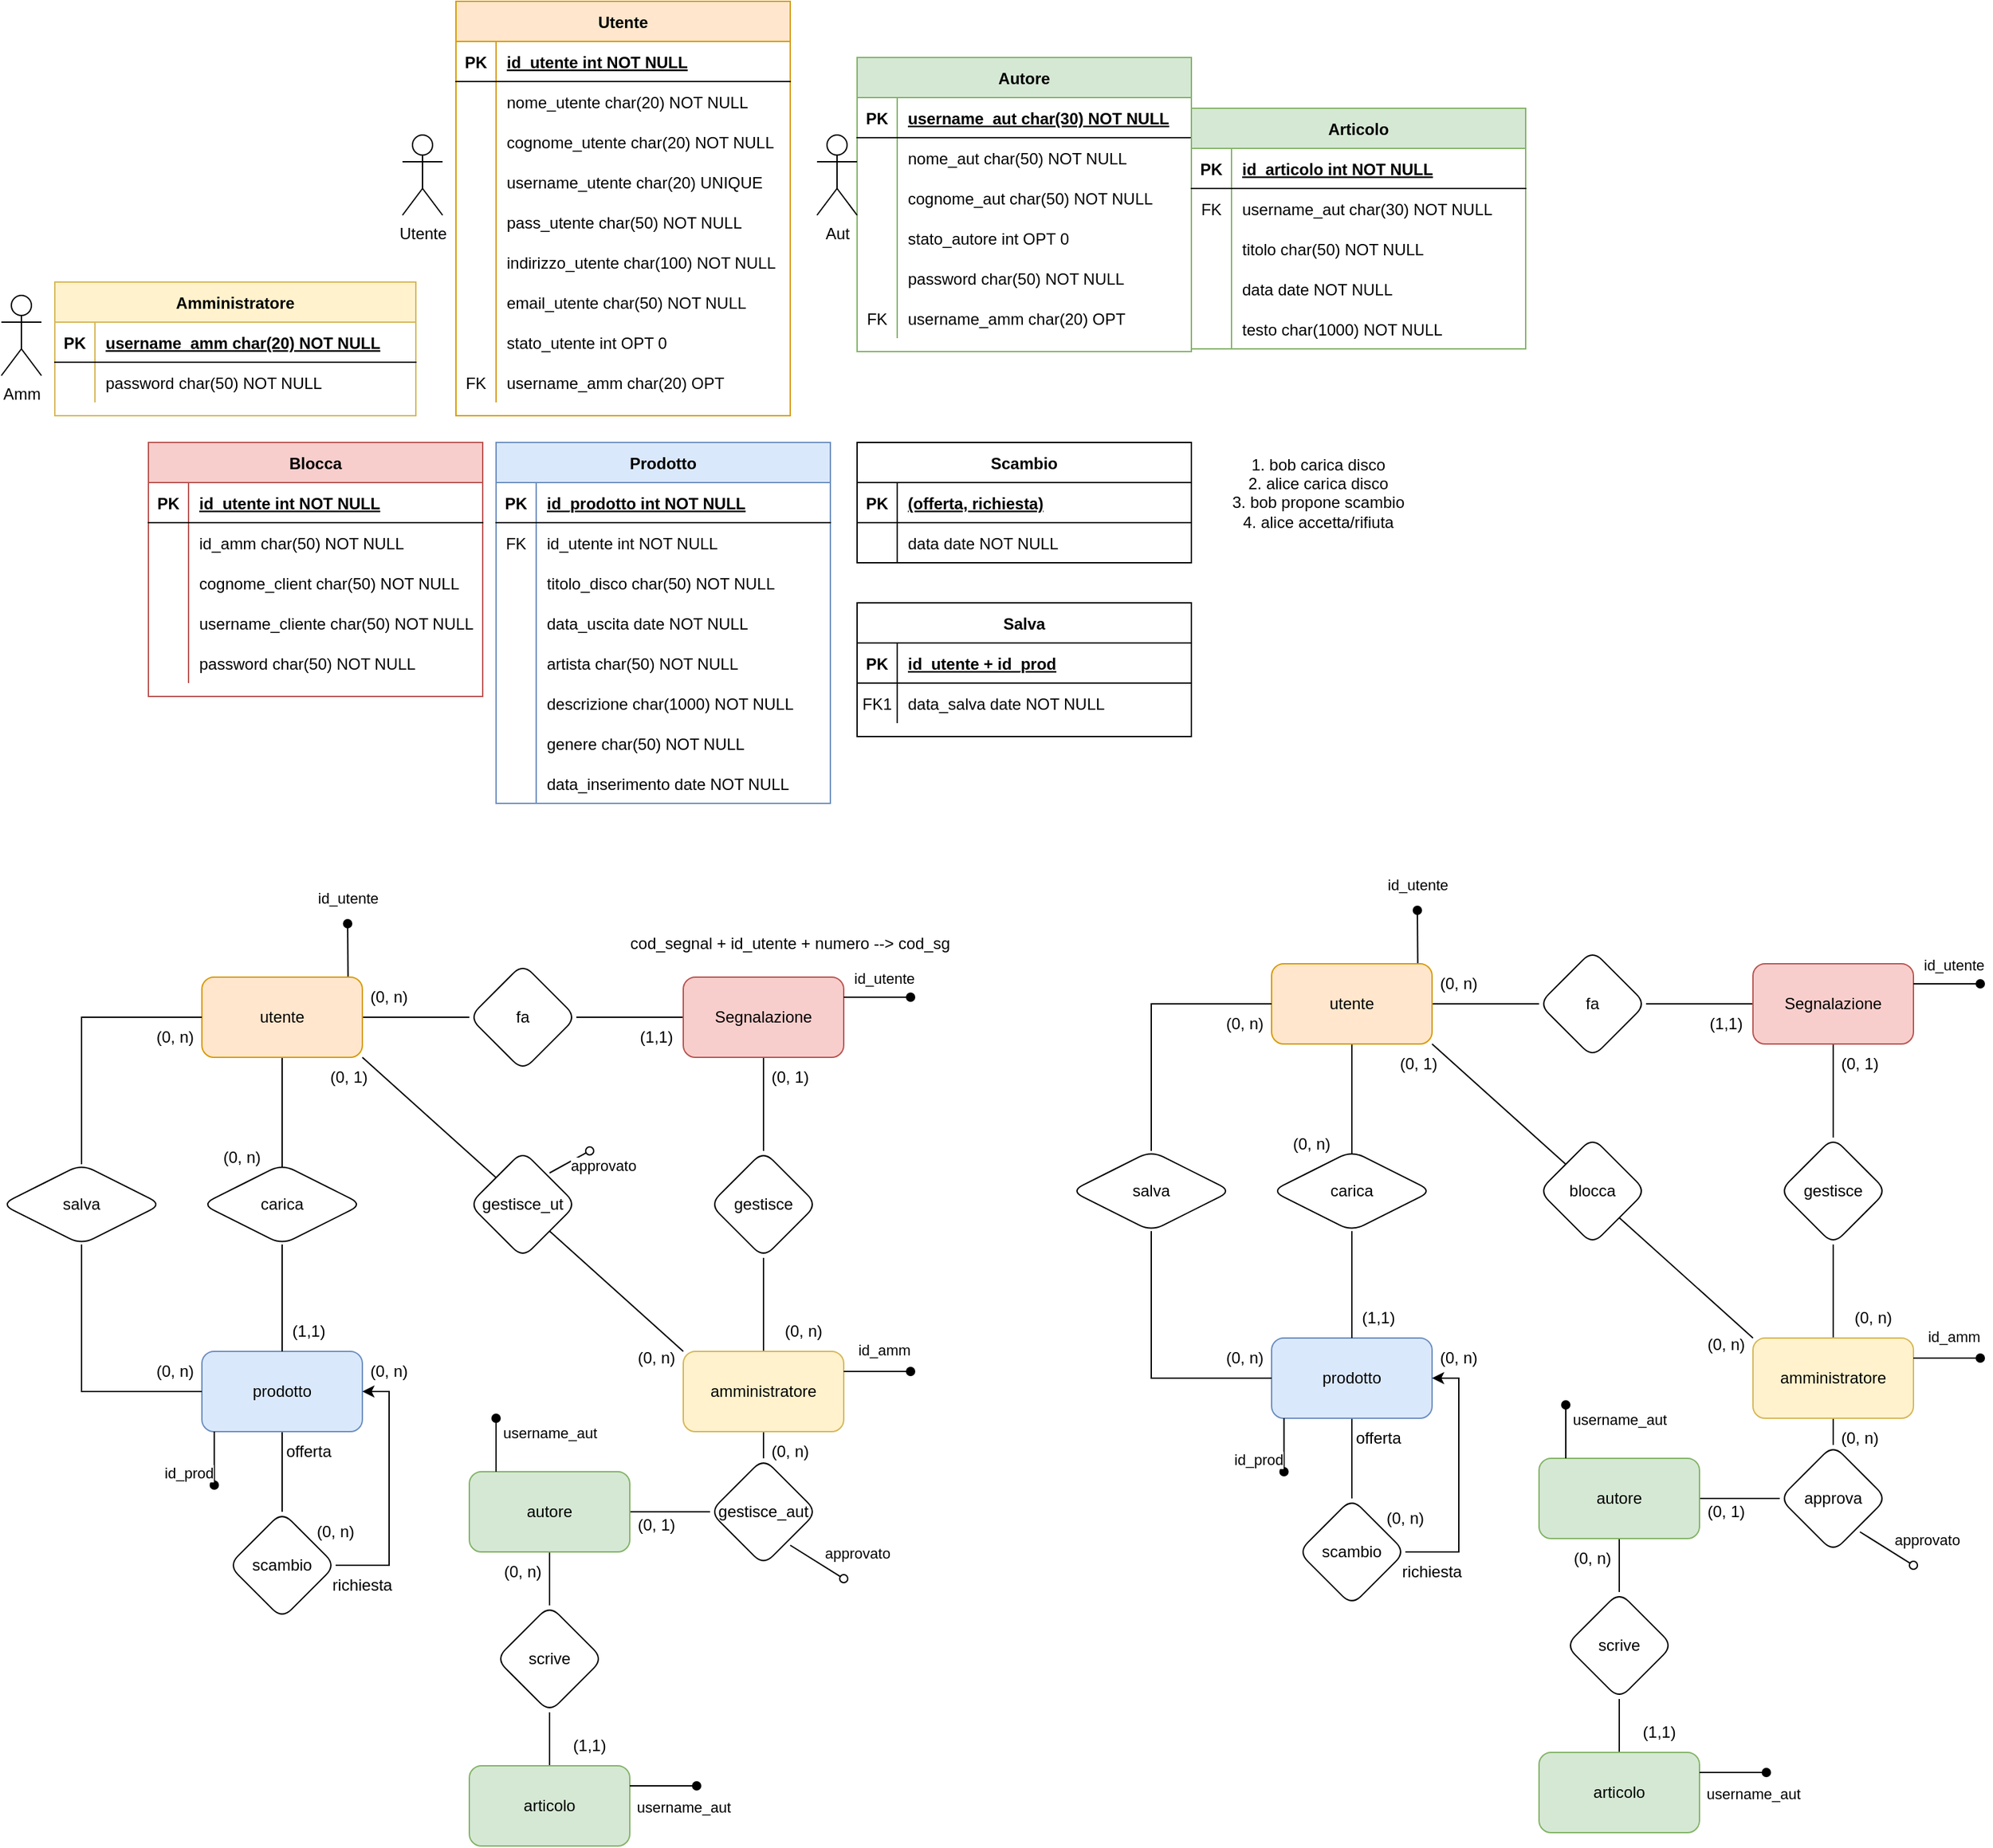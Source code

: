 <mxfile version="24.8.4">
  <diagram name="Page-1" id="-n8ZG89h9nv_nwKhBcBh">
    <mxGraphModel dx="2284" dy="790" grid="1" gridSize="10" guides="1" tooltips="1" connect="1" arrows="1" fold="1" page="1" pageScale="1" pageWidth="850" pageHeight="1100" math="0" shadow="0">
      <root>
        <mxCell id="0" />
        <mxCell id="1" parent="0" />
        <mxCell id="7m8zVbz1JqjRE4FjI6HQ-31" value="Utente" style="shape=table;startSize=30;container=1;collapsible=1;childLayout=tableLayout;fixedRows=1;rowLines=0;fontStyle=1;align=center;resizeLast=1;fillColor=#ffe6cc;strokeColor=#d79b00;" parent="1" vertex="1">
          <mxGeometry x="-330" y="110" width="250" height="310" as="geometry" />
        </mxCell>
        <mxCell id="7m8zVbz1JqjRE4FjI6HQ-32" value="" style="shape=partialRectangle;collapsible=0;dropTarget=0;pointerEvents=0;fillColor=none;points=[[0,0.5],[1,0.5]];portConstraint=eastwest;top=0;left=0;right=0;bottom=1;" parent="7m8zVbz1JqjRE4FjI6HQ-31" vertex="1">
          <mxGeometry y="30" width="250" height="30" as="geometry" />
        </mxCell>
        <mxCell id="7m8zVbz1JqjRE4FjI6HQ-33" value="PK" style="shape=partialRectangle;overflow=hidden;connectable=0;fillColor=none;top=0;left=0;bottom=0;right=0;fontStyle=1;" parent="7m8zVbz1JqjRE4FjI6HQ-32" vertex="1">
          <mxGeometry width="30" height="30" as="geometry">
            <mxRectangle width="30" height="30" as="alternateBounds" />
          </mxGeometry>
        </mxCell>
        <mxCell id="7m8zVbz1JqjRE4FjI6HQ-34" value="id_utente int NOT NULL " style="shape=partialRectangle;overflow=hidden;connectable=0;fillColor=none;top=0;left=0;bottom=0;right=0;align=left;spacingLeft=6;fontStyle=5;" parent="7m8zVbz1JqjRE4FjI6HQ-32" vertex="1">
          <mxGeometry x="30" width="220" height="30" as="geometry">
            <mxRectangle width="220" height="30" as="alternateBounds" />
          </mxGeometry>
        </mxCell>
        <mxCell id="7m8zVbz1JqjRE4FjI6HQ-35" value="" style="shape=partialRectangle;collapsible=0;dropTarget=0;pointerEvents=0;fillColor=none;points=[[0,0.5],[1,0.5]];portConstraint=eastwest;top=0;left=0;right=0;bottom=0;" parent="7m8zVbz1JqjRE4FjI6HQ-31" vertex="1">
          <mxGeometry y="60" width="250" height="30" as="geometry" />
        </mxCell>
        <mxCell id="7m8zVbz1JqjRE4FjI6HQ-36" value="" style="shape=partialRectangle;overflow=hidden;connectable=0;fillColor=none;top=0;left=0;bottom=0;right=0;" parent="7m8zVbz1JqjRE4FjI6HQ-35" vertex="1">
          <mxGeometry width="30" height="30" as="geometry">
            <mxRectangle width="30" height="30" as="alternateBounds" />
          </mxGeometry>
        </mxCell>
        <mxCell id="7m8zVbz1JqjRE4FjI6HQ-37" value="nome_utente char(20) NOT NULL" style="shape=partialRectangle;overflow=hidden;connectable=0;fillColor=none;top=0;left=0;bottom=0;right=0;align=left;spacingLeft=6;" parent="7m8zVbz1JqjRE4FjI6HQ-35" vertex="1">
          <mxGeometry x="30" width="220" height="30" as="geometry">
            <mxRectangle width="220" height="30" as="alternateBounds" />
          </mxGeometry>
        </mxCell>
        <mxCell id="7m8zVbz1JqjRE4FjI6HQ-38" value="" style="shape=partialRectangle;collapsible=0;dropTarget=0;pointerEvents=0;fillColor=none;points=[[0,0.5],[1,0.5]];portConstraint=eastwest;top=0;left=0;right=0;bottom=0;" parent="7m8zVbz1JqjRE4FjI6HQ-31" vertex="1">
          <mxGeometry y="90" width="250" height="30" as="geometry" />
        </mxCell>
        <mxCell id="7m8zVbz1JqjRE4FjI6HQ-39" value="" style="shape=partialRectangle;overflow=hidden;connectable=0;fillColor=none;top=0;left=0;bottom=0;right=0;" parent="7m8zVbz1JqjRE4FjI6HQ-38" vertex="1">
          <mxGeometry width="30" height="30" as="geometry">
            <mxRectangle width="30" height="30" as="alternateBounds" />
          </mxGeometry>
        </mxCell>
        <mxCell id="7m8zVbz1JqjRE4FjI6HQ-40" value="cognome_utente char(20) NOT NULL" style="shape=partialRectangle;overflow=hidden;connectable=0;fillColor=none;top=0;left=0;bottom=0;right=0;align=left;spacingLeft=6;" parent="7m8zVbz1JqjRE4FjI6HQ-38" vertex="1">
          <mxGeometry x="30" width="220" height="30" as="geometry">
            <mxRectangle width="220" height="30" as="alternateBounds" />
          </mxGeometry>
        </mxCell>
        <mxCell id="7m8zVbz1JqjRE4FjI6HQ-41" value="" style="shape=partialRectangle;collapsible=0;dropTarget=0;pointerEvents=0;fillColor=none;points=[[0,0.5],[1,0.5]];portConstraint=eastwest;top=0;left=0;right=0;bottom=0;" parent="7m8zVbz1JqjRE4FjI6HQ-31" vertex="1">
          <mxGeometry y="120" width="250" height="30" as="geometry" />
        </mxCell>
        <mxCell id="7m8zVbz1JqjRE4FjI6HQ-42" value="" style="shape=partialRectangle;overflow=hidden;connectable=0;fillColor=none;top=0;left=0;bottom=0;right=0;" parent="7m8zVbz1JqjRE4FjI6HQ-41" vertex="1">
          <mxGeometry width="30" height="30" as="geometry">
            <mxRectangle width="30" height="30" as="alternateBounds" />
          </mxGeometry>
        </mxCell>
        <mxCell id="7m8zVbz1JqjRE4FjI6HQ-43" value="username_utente char(20) UNIQUE" style="shape=partialRectangle;overflow=hidden;connectable=0;fillColor=none;top=0;left=0;bottom=0;right=0;align=left;spacingLeft=6;" parent="7m8zVbz1JqjRE4FjI6HQ-41" vertex="1">
          <mxGeometry x="30" width="220" height="30" as="geometry">
            <mxRectangle width="220" height="30" as="alternateBounds" />
          </mxGeometry>
        </mxCell>
        <mxCell id="7m8zVbz1JqjRE4FjI6HQ-44" value="" style="shape=partialRectangle;collapsible=0;dropTarget=0;pointerEvents=0;fillColor=none;points=[[0,0.5],[1,0.5]];portConstraint=eastwest;top=0;left=0;right=0;bottom=0;" parent="7m8zVbz1JqjRE4FjI6HQ-31" vertex="1">
          <mxGeometry y="150" width="250" height="30" as="geometry" />
        </mxCell>
        <mxCell id="7m8zVbz1JqjRE4FjI6HQ-45" value="" style="shape=partialRectangle;overflow=hidden;connectable=0;fillColor=none;top=0;left=0;bottom=0;right=0;" parent="7m8zVbz1JqjRE4FjI6HQ-44" vertex="1">
          <mxGeometry width="30" height="30" as="geometry">
            <mxRectangle width="30" height="30" as="alternateBounds" />
          </mxGeometry>
        </mxCell>
        <mxCell id="7m8zVbz1JqjRE4FjI6HQ-46" value="pass_utente char(50) NOT NULL" style="shape=partialRectangle;overflow=hidden;connectable=0;fillColor=none;top=0;left=0;bottom=0;right=0;align=left;spacingLeft=6;" parent="7m8zVbz1JqjRE4FjI6HQ-44" vertex="1">
          <mxGeometry x="30" width="220" height="30" as="geometry">
            <mxRectangle width="220" height="30" as="alternateBounds" />
          </mxGeometry>
        </mxCell>
        <mxCell id="7m8zVbz1JqjRE4FjI6HQ-47" value="" style="shape=partialRectangle;collapsible=0;dropTarget=0;pointerEvents=0;fillColor=none;points=[[0,0.5],[1,0.5]];portConstraint=eastwest;top=0;left=0;right=0;bottom=0;" parent="7m8zVbz1JqjRE4FjI6HQ-31" vertex="1">
          <mxGeometry y="180" width="250" height="30" as="geometry" />
        </mxCell>
        <mxCell id="7m8zVbz1JqjRE4FjI6HQ-48" value="" style="shape=partialRectangle;overflow=hidden;connectable=0;fillColor=none;top=0;left=0;bottom=0;right=0;" parent="7m8zVbz1JqjRE4FjI6HQ-47" vertex="1">
          <mxGeometry width="30" height="30" as="geometry">
            <mxRectangle width="30" height="30" as="alternateBounds" />
          </mxGeometry>
        </mxCell>
        <mxCell id="7m8zVbz1JqjRE4FjI6HQ-49" value="indirizzo_utente char(100) NOT NULL" style="shape=partialRectangle;overflow=hidden;connectable=0;fillColor=none;top=0;left=0;bottom=0;right=0;align=left;spacingLeft=6;" parent="7m8zVbz1JqjRE4FjI6HQ-47" vertex="1">
          <mxGeometry x="30" width="220" height="30" as="geometry">
            <mxRectangle width="220" height="30" as="alternateBounds" />
          </mxGeometry>
        </mxCell>
        <mxCell id="yK5jKojDXC0qZ7UbqMcl-5" value="" style="shape=partialRectangle;collapsible=0;dropTarget=0;pointerEvents=0;fillColor=none;points=[[0,0.5],[1,0.5]];portConstraint=eastwest;top=0;left=0;right=0;bottom=0;" parent="7m8zVbz1JqjRE4FjI6HQ-31" vertex="1">
          <mxGeometry y="210" width="250" height="30" as="geometry" />
        </mxCell>
        <mxCell id="yK5jKojDXC0qZ7UbqMcl-6" value="" style="shape=partialRectangle;overflow=hidden;connectable=0;fillColor=none;top=0;left=0;bottom=0;right=0;" parent="yK5jKojDXC0qZ7UbqMcl-5" vertex="1">
          <mxGeometry width="30" height="30" as="geometry">
            <mxRectangle width="30" height="30" as="alternateBounds" />
          </mxGeometry>
        </mxCell>
        <mxCell id="yK5jKojDXC0qZ7UbqMcl-7" value="email_utente char(50) NOT NULL" style="shape=partialRectangle;overflow=hidden;connectable=0;fillColor=none;top=0;left=0;bottom=0;right=0;align=left;spacingLeft=6;" parent="yK5jKojDXC0qZ7UbqMcl-5" vertex="1">
          <mxGeometry x="30" width="220" height="30" as="geometry">
            <mxRectangle width="220" height="30" as="alternateBounds" />
          </mxGeometry>
        </mxCell>
        <mxCell id="Gk0q2QRQa55P9X-hfOwE-68" value="" style="shape=partialRectangle;collapsible=0;dropTarget=0;pointerEvents=0;fillColor=none;points=[[0,0.5],[1,0.5]];portConstraint=eastwest;top=0;left=0;right=0;bottom=0;" vertex="1" parent="7m8zVbz1JqjRE4FjI6HQ-31">
          <mxGeometry y="240" width="250" height="30" as="geometry" />
        </mxCell>
        <mxCell id="Gk0q2QRQa55P9X-hfOwE-69" value="" style="shape=partialRectangle;overflow=hidden;connectable=0;fillColor=none;top=0;left=0;bottom=0;right=0;" vertex="1" parent="Gk0q2QRQa55P9X-hfOwE-68">
          <mxGeometry width="30" height="30" as="geometry">
            <mxRectangle width="30" height="30" as="alternateBounds" />
          </mxGeometry>
        </mxCell>
        <mxCell id="Gk0q2QRQa55P9X-hfOwE-70" value="stato_utente int OPT 0" style="shape=partialRectangle;overflow=hidden;connectable=0;fillColor=none;top=0;left=0;bottom=0;right=0;align=left;spacingLeft=6;labelBackgroundColor=none;fontSize=12;" vertex="1" parent="Gk0q2QRQa55P9X-hfOwE-68">
          <mxGeometry x="30" width="220" height="30" as="geometry">
            <mxRectangle width="220" height="30" as="alternateBounds" />
          </mxGeometry>
        </mxCell>
        <mxCell id="Gk0q2QRQa55P9X-hfOwE-72" value="" style="shape=partialRectangle;collapsible=0;dropTarget=0;pointerEvents=0;fillColor=none;points=[[0,0.5],[1,0.5]];portConstraint=eastwest;top=0;left=0;right=0;bottom=0;" vertex="1" parent="7m8zVbz1JqjRE4FjI6HQ-31">
          <mxGeometry y="270" width="250" height="30" as="geometry" />
        </mxCell>
        <mxCell id="Gk0q2QRQa55P9X-hfOwE-73" value="FK" style="shape=partialRectangle;overflow=hidden;connectable=0;fillColor=none;top=0;left=0;bottom=0;right=0;" vertex="1" parent="Gk0q2QRQa55P9X-hfOwE-72">
          <mxGeometry width="30" height="30" as="geometry">
            <mxRectangle width="30" height="30" as="alternateBounds" />
          </mxGeometry>
        </mxCell>
        <mxCell id="Gk0q2QRQa55P9X-hfOwE-74" value="username_amm char(20) OPT" style="shape=partialRectangle;overflow=hidden;connectable=0;fillColor=none;top=0;left=0;bottom=0;right=0;align=left;spacingLeft=6;" vertex="1" parent="Gk0q2QRQa55P9X-hfOwE-72">
          <mxGeometry x="30" width="220" height="30" as="geometry">
            <mxRectangle width="220" height="30" as="alternateBounds" />
          </mxGeometry>
        </mxCell>
        <mxCell id="7m8zVbz1JqjRE4FjI6HQ-56" value="Prodotto" style="shape=table;startSize=30;container=1;collapsible=1;childLayout=tableLayout;fixedRows=1;rowLines=0;fontStyle=1;align=center;resizeLast=1;fillColor=#dae8fc;strokeColor=#6c8ebf;" parent="1" vertex="1">
          <mxGeometry x="-300" y="440" width="250" height="270" as="geometry" />
        </mxCell>
        <mxCell id="7m8zVbz1JqjRE4FjI6HQ-57" value="" style="shape=partialRectangle;collapsible=0;dropTarget=0;pointerEvents=0;fillColor=none;points=[[0,0.5],[1,0.5]];portConstraint=eastwest;top=0;left=0;right=0;bottom=1;" parent="7m8zVbz1JqjRE4FjI6HQ-56" vertex="1">
          <mxGeometry y="30" width="250" height="30" as="geometry" />
        </mxCell>
        <mxCell id="7m8zVbz1JqjRE4FjI6HQ-58" value="PK" style="shape=partialRectangle;overflow=hidden;connectable=0;fillColor=none;top=0;left=0;bottom=0;right=0;fontStyle=1;" parent="7m8zVbz1JqjRE4FjI6HQ-57" vertex="1">
          <mxGeometry width="30" height="30" as="geometry">
            <mxRectangle width="30" height="30" as="alternateBounds" />
          </mxGeometry>
        </mxCell>
        <mxCell id="7m8zVbz1JqjRE4FjI6HQ-59" value="id_prodotto int NOT NULL " style="shape=partialRectangle;overflow=hidden;connectable=0;fillColor=none;top=0;left=0;bottom=0;right=0;align=left;spacingLeft=6;fontStyle=5;" parent="7m8zVbz1JqjRE4FjI6HQ-57" vertex="1">
          <mxGeometry x="30" width="220" height="30" as="geometry">
            <mxRectangle width="220" height="30" as="alternateBounds" />
          </mxGeometry>
        </mxCell>
        <mxCell id="7m8zVbz1JqjRE4FjI6HQ-60" value="" style="shape=partialRectangle;collapsible=0;dropTarget=0;pointerEvents=0;fillColor=none;points=[[0,0.5],[1,0.5]];portConstraint=eastwest;top=0;left=0;right=0;bottom=0;" parent="7m8zVbz1JqjRE4FjI6HQ-56" vertex="1">
          <mxGeometry y="60" width="250" height="30" as="geometry" />
        </mxCell>
        <mxCell id="7m8zVbz1JqjRE4FjI6HQ-61" value="FK" style="shape=partialRectangle;overflow=hidden;connectable=0;fillColor=none;top=0;left=0;bottom=0;right=0;" parent="7m8zVbz1JqjRE4FjI6HQ-60" vertex="1">
          <mxGeometry width="30" height="30" as="geometry">
            <mxRectangle width="30" height="30" as="alternateBounds" />
          </mxGeometry>
        </mxCell>
        <mxCell id="7m8zVbz1JqjRE4FjI6HQ-62" value="id_utente int NOT NULL " style="shape=partialRectangle;overflow=hidden;connectable=0;fillColor=none;top=0;left=0;bottom=0;right=0;align=left;spacingLeft=6;" parent="7m8zVbz1JqjRE4FjI6HQ-60" vertex="1">
          <mxGeometry x="30" width="220" height="30" as="geometry">
            <mxRectangle width="220" height="30" as="alternateBounds" />
          </mxGeometry>
        </mxCell>
        <mxCell id="7m8zVbz1JqjRE4FjI6HQ-63" value="" style="shape=partialRectangle;collapsible=0;dropTarget=0;pointerEvents=0;fillColor=none;points=[[0,0.5],[1,0.5]];portConstraint=eastwest;top=0;left=0;right=0;bottom=0;" parent="7m8zVbz1JqjRE4FjI6HQ-56" vertex="1">
          <mxGeometry y="90" width="250" height="30" as="geometry" />
        </mxCell>
        <mxCell id="7m8zVbz1JqjRE4FjI6HQ-64" value="" style="shape=partialRectangle;overflow=hidden;connectable=0;fillColor=none;top=0;left=0;bottom=0;right=0;" parent="7m8zVbz1JqjRE4FjI6HQ-63" vertex="1">
          <mxGeometry width="30" height="30" as="geometry">
            <mxRectangle width="30" height="30" as="alternateBounds" />
          </mxGeometry>
        </mxCell>
        <mxCell id="7m8zVbz1JqjRE4FjI6HQ-65" value="titolo_disco char(50) NOT NULL" style="shape=partialRectangle;overflow=hidden;connectable=0;fillColor=none;top=0;left=0;bottom=0;right=0;align=left;spacingLeft=6;" parent="7m8zVbz1JqjRE4FjI6HQ-63" vertex="1">
          <mxGeometry x="30" width="220" height="30" as="geometry">
            <mxRectangle width="220" height="30" as="alternateBounds" />
          </mxGeometry>
        </mxCell>
        <mxCell id="7m8zVbz1JqjRE4FjI6HQ-66" value="" style="shape=partialRectangle;collapsible=0;dropTarget=0;pointerEvents=0;fillColor=none;points=[[0,0.5],[1,0.5]];portConstraint=eastwest;top=0;left=0;right=0;bottom=0;" parent="7m8zVbz1JqjRE4FjI6HQ-56" vertex="1">
          <mxGeometry y="120" width="250" height="30" as="geometry" />
        </mxCell>
        <mxCell id="7m8zVbz1JqjRE4FjI6HQ-67" value="" style="shape=partialRectangle;overflow=hidden;connectable=0;fillColor=none;top=0;left=0;bottom=0;right=0;" parent="7m8zVbz1JqjRE4FjI6HQ-66" vertex="1">
          <mxGeometry width="30" height="30" as="geometry">
            <mxRectangle width="30" height="30" as="alternateBounds" />
          </mxGeometry>
        </mxCell>
        <mxCell id="7m8zVbz1JqjRE4FjI6HQ-68" value="data_uscita date NOT NULL" style="shape=partialRectangle;overflow=hidden;connectable=0;fillColor=none;top=0;left=0;bottom=0;right=0;align=left;spacingLeft=6;" parent="7m8zVbz1JqjRE4FjI6HQ-66" vertex="1">
          <mxGeometry x="30" width="220" height="30" as="geometry">
            <mxRectangle width="220" height="30" as="alternateBounds" />
          </mxGeometry>
        </mxCell>
        <mxCell id="7m8zVbz1JqjRE4FjI6HQ-69" value="" style="shape=partialRectangle;collapsible=0;dropTarget=0;pointerEvents=0;fillColor=none;points=[[0,0.5],[1,0.5]];portConstraint=eastwest;top=0;left=0;right=0;bottom=0;" parent="7m8zVbz1JqjRE4FjI6HQ-56" vertex="1">
          <mxGeometry y="150" width="250" height="30" as="geometry" />
        </mxCell>
        <mxCell id="7m8zVbz1JqjRE4FjI6HQ-70" value="" style="shape=partialRectangle;overflow=hidden;connectable=0;fillColor=none;top=0;left=0;bottom=0;right=0;" parent="7m8zVbz1JqjRE4FjI6HQ-69" vertex="1">
          <mxGeometry width="30" height="30" as="geometry">
            <mxRectangle width="30" height="30" as="alternateBounds" />
          </mxGeometry>
        </mxCell>
        <mxCell id="7m8zVbz1JqjRE4FjI6HQ-71" value="artista char(50) NOT NULL" style="shape=partialRectangle;overflow=hidden;connectable=0;fillColor=none;top=0;left=0;bottom=0;right=0;align=left;spacingLeft=6;" parent="7m8zVbz1JqjRE4FjI6HQ-69" vertex="1">
          <mxGeometry x="30" width="220" height="30" as="geometry">
            <mxRectangle width="220" height="30" as="alternateBounds" />
          </mxGeometry>
        </mxCell>
        <mxCell id="7m8zVbz1JqjRE4FjI6HQ-72" value="" style="shape=partialRectangle;collapsible=0;dropTarget=0;pointerEvents=0;fillColor=none;points=[[0,0.5],[1,0.5]];portConstraint=eastwest;top=0;left=0;right=0;bottom=0;" parent="7m8zVbz1JqjRE4FjI6HQ-56" vertex="1">
          <mxGeometry y="180" width="250" height="30" as="geometry" />
        </mxCell>
        <mxCell id="7m8zVbz1JqjRE4FjI6HQ-73" value="" style="shape=partialRectangle;overflow=hidden;connectable=0;fillColor=none;top=0;left=0;bottom=0;right=0;" parent="7m8zVbz1JqjRE4FjI6HQ-72" vertex="1">
          <mxGeometry width="30" height="30" as="geometry">
            <mxRectangle width="30" height="30" as="alternateBounds" />
          </mxGeometry>
        </mxCell>
        <mxCell id="7m8zVbz1JqjRE4FjI6HQ-74" value="descrizione char(1000) NOT NULL" style="shape=partialRectangle;overflow=hidden;connectable=0;fillColor=none;top=0;left=0;bottom=0;right=0;align=left;spacingLeft=6;" parent="7m8zVbz1JqjRE4FjI6HQ-72" vertex="1">
          <mxGeometry x="30" width="220" height="30" as="geometry">
            <mxRectangle width="220" height="30" as="alternateBounds" />
          </mxGeometry>
        </mxCell>
        <mxCell id="7m8zVbz1JqjRE4FjI6HQ-75" value="" style="shape=partialRectangle;collapsible=0;dropTarget=0;pointerEvents=0;fillColor=none;points=[[0,0.5],[1,0.5]];portConstraint=eastwest;top=0;left=0;right=0;bottom=0;" parent="7m8zVbz1JqjRE4FjI6HQ-56" vertex="1">
          <mxGeometry y="210" width="250" height="30" as="geometry" />
        </mxCell>
        <mxCell id="7m8zVbz1JqjRE4FjI6HQ-76" value="" style="shape=partialRectangle;overflow=hidden;connectable=0;fillColor=none;top=0;left=0;bottom=0;right=0;" parent="7m8zVbz1JqjRE4FjI6HQ-75" vertex="1">
          <mxGeometry width="30" height="30" as="geometry">
            <mxRectangle width="30" height="30" as="alternateBounds" />
          </mxGeometry>
        </mxCell>
        <mxCell id="7m8zVbz1JqjRE4FjI6HQ-77" value="genere char(50) NOT NULL" style="shape=partialRectangle;overflow=hidden;connectable=0;fillColor=none;top=0;left=0;bottom=0;right=0;align=left;spacingLeft=6;" parent="7m8zVbz1JqjRE4FjI6HQ-75" vertex="1">
          <mxGeometry x="30" width="220" height="30" as="geometry">
            <mxRectangle width="220" height="30" as="alternateBounds" />
          </mxGeometry>
        </mxCell>
        <mxCell id="yK5jKojDXC0qZ7UbqMcl-2" value="" style="shape=partialRectangle;collapsible=0;dropTarget=0;pointerEvents=0;fillColor=none;points=[[0,0.5],[1,0.5]];portConstraint=eastwest;top=0;left=0;right=0;bottom=0;" parent="7m8zVbz1JqjRE4FjI6HQ-56" vertex="1">
          <mxGeometry y="240" width="250" height="30" as="geometry" />
        </mxCell>
        <mxCell id="yK5jKojDXC0qZ7UbqMcl-3" value="" style="shape=partialRectangle;overflow=hidden;connectable=0;fillColor=none;top=0;left=0;bottom=0;right=0;" parent="yK5jKojDXC0qZ7UbqMcl-2" vertex="1">
          <mxGeometry width="30" height="30" as="geometry">
            <mxRectangle width="30" height="30" as="alternateBounds" />
          </mxGeometry>
        </mxCell>
        <mxCell id="yK5jKojDXC0qZ7UbqMcl-4" value="data_inserimento date NOT NULL" style="shape=partialRectangle;overflow=hidden;connectable=0;fillColor=none;top=0;left=0;bottom=0;right=0;align=left;spacingLeft=6;" parent="yK5jKojDXC0qZ7UbqMcl-2" vertex="1">
          <mxGeometry x="30" width="220" height="30" as="geometry">
            <mxRectangle width="220" height="30" as="alternateBounds" />
          </mxGeometry>
        </mxCell>
        <mxCell id="7m8zVbz1JqjRE4FjI6HQ-84" value="Utente" style="shape=umlActor;verticalLabelPosition=bottom;verticalAlign=top;html=1;outlineConnect=0;pointerEvents=0;strokeColor=default;align=center;fontFamily=Helvetica;fontSize=12;fontColor=default;fillColor=none;" parent="1" vertex="1">
          <mxGeometry x="-370" y="210" width="30" height="60" as="geometry" />
        </mxCell>
        <mxCell id="7m8zVbz1JqjRE4FjI6HQ-85" value="Amministratore" style="shape=table;startSize=30;container=1;collapsible=1;childLayout=tableLayout;fixedRows=1;rowLines=0;fontStyle=1;align=center;resizeLast=1;fillColor=#fff2cc;strokeColor=#d6b656;" parent="1" vertex="1">
          <mxGeometry x="-630" y="320" width="270" height="100" as="geometry" />
        </mxCell>
        <mxCell id="7m8zVbz1JqjRE4FjI6HQ-86" value="" style="shape=partialRectangle;collapsible=0;dropTarget=0;pointerEvents=0;fillColor=none;points=[[0,0.5],[1,0.5]];portConstraint=eastwest;top=0;left=0;right=0;bottom=1;" parent="7m8zVbz1JqjRE4FjI6HQ-85" vertex="1">
          <mxGeometry y="30" width="270" height="30" as="geometry" />
        </mxCell>
        <mxCell id="7m8zVbz1JqjRE4FjI6HQ-87" value="PK" style="shape=partialRectangle;overflow=hidden;connectable=0;fillColor=none;top=0;left=0;bottom=0;right=0;fontStyle=1;" parent="7m8zVbz1JqjRE4FjI6HQ-86" vertex="1">
          <mxGeometry width="30" height="30" as="geometry">
            <mxRectangle width="30" height="30" as="alternateBounds" />
          </mxGeometry>
        </mxCell>
        <mxCell id="7m8zVbz1JqjRE4FjI6HQ-88" value="username_amm char(20) NOT NULL" style="shape=partialRectangle;overflow=hidden;connectable=0;fillColor=none;top=0;left=0;bottom=0;right=0;align=left;spacingLeft=6;fontStyle=5;" parent="7m8zVbz1JqjRE4FjI6HQ-86" vertex="1">
          <mxGeometry x="30" width="240" height="30" as="geometry">
            <mxRectangle width="240" height="30" as="alternateBounds" />
          </mxGeometry>
        </mxCell>
        <mxCell id="7m8zVbz1JqjRE4FjI6HQ-98" value="" style="shape=partialRectangle;collapsible=0;dropTarget=0;pointerEvents=0;fillColor=none;points=[[0,0.5],[1,0.5]];portConstraint=eastwest;top=0;left=0;right=0;bottom=0;" parent="7m8zVbz1JqjRE4FjI6HQ-85" vertex="1">
          <mxGeometry y="60" width="270" height="30" as="geometry" />
        </mxCell>
        <mxCell id="7m8zVbz1JqjRE4FjI6HQ-99" value="" style="shape=partialRectangle;overflow=hidden;connectable=0;fillColor=none;top=0;left=0;bottom=0;right=0;" parent="7m8zVbz1JqjRE4FjI6HQ-98" vertex="1">
          <mxGeometry width="30" height="30" as="geometry">
            <mxRectangle width="30" height="30" as="alternateBounds" />
          </mxGeometry>
        </mxCell>
        <mxCell id="7m8zVbz1JqjRE4FjI6HQ-100" value="password char(50) NOT NULL" style="shape=partialRectangle;overflow=hidden;connectable=0;fillColor=none;top=0;left=0;bottom=0;right=0;align=left;spacingLeft=6;" parent="7m8zVbz1JqjRE4FjI6HQ-98" vertex="1">
          <mxGeometry x="30" width="240" height="30" as="geometry">
            <mxRectangle width="240" height="30" as="alternateBounds" />
          </mxGeometry>
        </mxCell>
        <mxCell id="7m8zVbz1JqjRE4FjI6HQ-110" value="" style="edgeStyle=orthogonalEdgeStyle;rounded=0;orthogonalLoop=1;jettySize=auto;html=1;endArrow=none;endFill=0;" parent="1" source="7m8zVbz1JqjRE4FjI6HQ-135" target="7m8zVbz1JqjRE4FjI6HQ-112" edge="1">
          <mxGeometry relative="1" as="geometry" />
        </mxCell>
        <mxCell id="7m8zVbz1JqjRE4FjI6HQ-111" value="" style="edgeStyle=orthogonalEdgeStyle;rounded=0;orthogonalLoop=1;jettySize=auto;html=1;endArrow=none;endFill=0;exitX=1;exitY=0.5;exitDx=0;exitDy=0;" parent="1" source="7m8zVbz1JqjRE4FjI6HQ-112" target="7m8zVbz1JqjRE4FjI6HQ-114" edge="1">
          <mxGeometry relative="1" as="geometry" />
        </mxCell>
        <mxCell id="7m8zVbz1JqjRE4FjI6HQ-112" value="fa" style="rhombus;whiteSpace=wrap;html=1;rounded=1;" parent="1" vertex="1">
          <mxGeometry x="-320" y="830" width="80" height="80" as="geometry" />
        </mxCell>
        <mxCell id="7m8zVbz1JqjRE4FjI6HQ-113" value="" style="edgeStyle=orthogonalEdgeStyle;rounded=0;orthogonalLoop=1;jettySize=auto;html=1;endArrow=none;endFill=0;" parent="1" source="7m8zVbz1JqjRE4FjI6HQ-114" target="7m8zVbz1JqjRE4FjI6HQ-116" edge="1">
          <mxGeometry relative="1" as="geometry" />
        </mxCell>
        <mxCell id="7m8zVbz1JqjRE4FjI6HQ-114" value="Segnalazione" style="whiteSpace=wrap;html=1;rounded=1;fillColor=#f8cecc;strokeColor=#b85450;" parent="1" vertex="1">
          <mxGeometry x="-160" y="840" width="120" height="60" as="geometry" />
        </mxCell>
        <mxCell id="7m8zVbz1JqjRE4FjI6HQ-115" value="" style="edgeStyle=orthogonalEdgeStyle;rounded=0;orthogonalLoop=1;jettySize=auto;html=1;endArrow=none;endFill=0;" parent="1" source="7m8zVbz1JqjRE4FjI6HQ-116" target="7m8zVbz1JqjRE4FjI6HQ-117" edge="1">
          <mxGeometry relative="1" as="geometry" />
        </mxCell>
        <mxCell id="7m8zVbz1JqjRE4FjI6HQ-116" value="gestisce" style="rhombus;whiteSpace=wrap;html=1;rounded=1;" parent="1" vertex="1">
          <mxGeometry x="-140" y="970" width="80" height="80" as="geometry" />
        </mxCell>
        <mxCell id="ZoUp-BtO9XQ-81EFa_au-43" value="" style="edgeStyle=orthogonalEdgeStyle;rounded=0;orthogonalLoop=1;jettySize=auto;html=1;endArrow=none;endFill=0;" parent="1" source="7m8zVbz1JqjRE4FjI6HQ-117" target="ZoUp-BtO9XQ-81EFa_au-42" edge="1">
          <mxGeometry relative="1" as="geometry" />
        </mxCell>
        <mxCell id="7m8zVbz1JqjRE4FjI6HQ-117" value="amministratore" style="whiteSpace=wrap;html=1;rounded=1;fillColor=#fff2cc;strokeColor=#d6b656;" parent="1" vertex="1">
          <mxGeometry x="-160" y="1120" width="120" height="60" as="geometry" />
        </mxCell>
        <mxCell id="7m8zVbz1JqjRE4FjI6HQ-118" value="gestisce_ut" style="rhombus;whiteSpace=wrap;html=1;rounded=1;" parent="1" vertex="1">
          <mxGeometry x="-320" y="970" width="80" height="80" as="geometry" />
        </mxCell>
        <mxCell id="7m8zVbz1JqjRE4FjI6HQ-119" value="" style="endArrow=none;html=1;rounded=0;exitX=1;exitY=1;exitDx=0;exitDy=0;entryX=0;entryY=0;entryDx=0;entryDy=0;" parent="1" source="7m8zVbz1JqjRE4FjI6HQ-135" target="7m8zVbz1JqjRE4FjI6HQ-118" edge="1">
          <mxGeometry width="50" height="50" relative="1" as="geometry">
            <mxPoint x="-330" y="1160" as="sourcePoint" />
            <mxPoint x="-280" y="1110" as="targetPoint" />
          </mxGeometry>
        </mxCell>
        <mxCell id="ZoUp-BtO9XQ-81EFa_au-32" value="" style="edgeStyle=orthogonalEdgeStyle;rounded=0;orthogonalLoop=1;jettySize=auto;html=1;endArrow=none;endFill=0;" parent="1" source="7m8zVbz1JqjRE4FjI6HQ-120" target="ZoUp-BtO9XQ-81EFa_au-31" edge="1">
          <mxGeometry relative="1" as="geometry" />
        </mxCell>
        <mxCell id="7m8zVbz1JqjRE4FjI6HQ-120" value="prodotto" style="whiteSpace=wrap;html=1;rounded=1;fillColor=#dae8fc;strokeColor=#6c8ebf;" parent="1" vertex="1">
          <mxGeometry x="-520" y="1120" width="120" height="60" as="geometry" />
        </mxCell>
        <mxCell id="7m8zVbz1JqjRE4FjI6HQ-121" value="carica" style="shape=rhombus;perimeter=rhombusPerimeter;whiteSpace=wrap;html=1;align=center;rounded=1;" parent="1" vertex="1">
          <mxGeometry x="-520" y="980" width="120" height="60" as="geometry" />
        </mxCell>
        <mxCell id="7m8zVbz1JqjRE4FjI6HQ-122" value="(0, n)" style="text;html=1;align=center;verticalAlign=middle;whiteSpace=wrap;rounded=0;" parent="1" vertex="1">
          <mxGeometry x="-520" y="960" width="60" height="30" as="geometry" />
        </mxCell>
        <mxCell id="7m8zVbz1JqjRE4FjI6HQ-123" value="" style="endArrow=none;html=1;rounded=0;entryX=1;entryY=1;entryDx=0;entryDy=0;exitX=0;exitY=0;exitDx=0;exitDy=0;" parent="1" source="7m8zVbz1JqjRE4FjI6HQ-117" target="7m8zVbz1JqjRE4FjI6HQ-118" edge="1">
          <mxGeometry width="50" height="50" relative="1" as="geometry">
            <mxPoint x="-250" y="1150" as="sourcePoint" />
            <mxPoint x="-200" y="1100" as="targetPoint" />
          </mxGeometry>
        </mxCell>
        <mxCell id="7m8zVbz1JqjRE4FjI6HQ-124" value="" style="endArrow=none;html=1;rounded=0;entryX=0.5;entryY=1;entryDx=0;entryDy=0;exitX=1;exitY=0.75;exitDx=0;exitDy=0;" parent="1" source="7m8zVbz1JqjRE4FjI6HQ-122" target="7m8zVbz1JqjRE4FjI6HQ-135" edge="1">
          <mxGeometry width="50" height="50" relative="1" as="geometry">
            <mxPoint x="-485" y="960" as="sourcePoint" />
            <mxPoint x="-435" y="910" as="targetPoint" />
          </mxGeometry>
        </mxCell>
        <mxCell id="7m8zVbz1JqjRE4FjI6HQ-125" value="" style="endArrow=none;html=1;rounded=0;entryX=0.5;entryY=1;entryDx=0;entryDy=0;exitX=0.5;exitY=0;exitDx=0;exitDy=0;" parent="1" source="7m8zVbz1JqjRE4FjI6HQ-120" target="7m8zVbz1JqjRE4FjI6HQ-121" edge="1">
          <mxGeometry width="50" height="50" relative="1" as="geometry">
            <mxPoint x="-560" y="1100" as="sourcePoint" />
            <mxPoint x="-510" y="1050" as="targetPoint" />
          </mxGeometry>
        </mxCell>
        <mxCell id="7m8zVbz1JqjRE4FjI6HQ-126" value="(1,1)" style="text;html=1;align=center;verticalAlign=middle;whiteSpace=wrap;rounded=0;" parent="1" vertex="1">
          <mxGeometry x="-470" y="1090" width="60" height="30" as="geometry" />
        </mxCell>
        <mxCell id="7m8zVbz1JqjRE4FjI6HQ-127" value="(0, n)" style="text;html=1;align=center;verticalAlign=middle;whiteSpace=wrap;rounded=0;" parent="1" vertex="1">
          <mxGeometry x="-100" y="1090" width="60" height="30" as="geometry" />
        </mxCell>
        <mxCell id="7m8zVbz1JqjRE4FjI6HQ-128" value="(0, 1)" style="text;html=1;align=center;verticalAlign=middle;whiteSpace=wrap;rounded=0;" parent="1" vertex="1">
          <mxGeometry x="-110" y="900" width="60" height="30" as="geometry" />
        </mxCell>
        <mxCell id="7m8zVbz1JqjRE4FjI6HQ-129" value="(1,1)" style="text;html=1;align=center;verticalAlign=middle;whiteSpace=wrap;rounded=0;" parent="1" vertex="1">
          <mxGeometry x="-210" y="870" width="60" height="30" as="geometry" />
        </mxCell>
        <mxCell id="7m8zVbz1JqjRE4FjI6HQ-130" value="(0, 1)" style="text;html=1;align=center;verticalAlign=middle;whiteSpace=wrap;rounded=0;" parent="1" vertex="1">
          <mxGeometry x="-440" y="900" width="60" height="30" as="geometry" />
        </mxCell>
        <mxCell id="7m8zVbz1JqjRE4FjI6HQ-131" value="(0, n)" style="text;html=1;align=center;verticalAlign=middle;whiteSpace=wrap;rounded=0;" parent="1" vertex="1">
          <mxGeometry x="-210" y="1110" width="60" height="30" as="geometry" />
        </mxCell>
        <mxCell id="7m8zVbz1JqjRE4FjI6HQ-132" value="(0, n)" style="text;html=1;align=center;verticalAlign=middle;whiteSpace=wrap;rounded=0;" parent="1" vertex="1">
          <mxGeometry x="-410" y="840" width="60" height="30" as="geometry" />
        </mxCell>
        <mxCell id="7m8zVbz1JqjRE4FjI6HQ-133" value="cod_segnal + id_utente + numero --&amp;gt; cod_sg" style="text;html=1;align=center;verticalAlign=middle;whiteSpace=wrap;rounded=0;" parent="1" vertex="1">
          <mxGeometry x="-255" y="800" width="350" height="30" as="geometry" />
        </mxCell>
        <mxCell id="7m8zVbz1JqjRE4FjI6HQ-134" value="&lt;span style=&quot;background-color: transparent;&quot;&gt;id_utente&lt;/span&gt;" style="html=1;verticalAlign=bottom;startArrow=oval;startFill=1;endArrow=none;startSize=6;endSize=8;curved=0;rounded=0;endFill=0;entryX=0.911;entryY=0.043;entryDx=0;entryDy=0;entryPerimeter=0;" parent="1" target="7m8zVbz1JqjRE4FjI6HQ-135" edge="1">
          <mxGeometry x="-1" y="-10" width="80" relative="1" as="geometry">
            <mxPoint x="-411" y="800" as="sourcePoint" />
            <mxPoint x="-410.71" y="830" as="targetPoint" />
            <mxPoint x="10" y="-10" as="offset" />
          </mxGeometry>
        </mxCell>
        <mxCell id="7m8zVbz1JqjRE4FjI6HQ-135" value="utente" style="rounded=1;whiteSpace=wrap;html=1;fillColor=#ffe6cc;strokeColor=#d79b00;" parent="1" vertex="1">
          <mxGeometry x="-520" y="840" width="120" height="60" as="geometry" />
        </mxCell>
        <mxCell id="7m8zVbz1JqjRE4FjI6HQ-136" value="&lt;span style=&quot;background-color: transparent;&quot;&gt;id_amm&lt;br&gt;&lt;/span&gt;" style="html=1;verticalAlign=bottom;startArrow=oval;startFill=1;endArrow=none;startSize=6;endSize=8;curved=0;rounded=0;endFill=0;entryX=1;entryY=0.25;entryDx=0;entryDy=0;" parent="1" target="7m8zVbz1JqjRE4FjI6HQ-117" edge="1">
          <mxGeometry x="-0.203" y="-7" width="80" relative="1" as="geometry">
            <mxPoint x="10" y="1135" as="sourcePoint" />
            <mxPoint x="-20" y="1140" as="targetPoint" />
            <mxPoint as="offset" />
          </mxGeometry>
        </mxCell>
        <mxCell id="7m8zVbz1JqjRE4FjI6HQ-137" value="&lt;div&gt;id_prod&lt;/div&gt;" style="html=1;verticalAlign=bottom;startArrow=oval;startFill=1;endArrow=none;startSize=6;endSize=8;curved=0;rounded=0;endFill=0;entryX=1;entryY=0.25;entryDx=0;entryDy=0;" parent="1" edge="1">
          <mxGeometry x="-1" y="19" width="80" relative="1" as="geometry">
            <mxPoint x="-510.74" y="1220" as="sourcePoint" />
            <mxPoint x="-510.74" y="1180" as="targetPoint" />
            <mxPoint as="offset" />
          </mxGeometry>
        </mxCell>
        <mxCell id="7m8zVbz1JqjRE4FjI6HQ-138" value="&lt;span style=&quot;background-color: transparent;&quot;&gt;id_utente&lt;/span&gt;" style="html=1;verticalAlign=bottom;startArrow=oval;startFill=1;endArrow=none;startSize=6;endSize=8;curved=0;rounded=0;endFill=0;entryX=1;entryY=0.25;entryDx=0;entryDy=0;" parent="1" target="7m8zVbz1JqjRE4FjI6HQ-114" edge="1">
          <mxGeometry x="-0.2" y="-5" width="80" relative="1" as="geometry">
            <mxPoint x="10" y="855" as="sourcePoint" />
            <mxPoint x="-15.36" y="883" as="targetPoint" />
            <mxPoint as="offset" />
          </mxGeometry>
        </mxCell>
        <mxCell id="7m8zVbz1JqjRE4FjI6HQ-139" style="edgeStyle=orthogonalEdgeStyle;rounded=0;orthogonalLoop=1;jettySize=auto;html=1;entryX=0;entryY=0.5;entryDx=0;entryDy=0;endArrow=none;endFill=0;" parent="1" source="7m8zVbz1JqjRE4FjI6HQ-141" target="7m8zVbz1JqjRE4FjI6HQ-135" edge="1">
          <mxGeometry relative="1" as="geometry">
            <Array as="points">
              <mxPoint x="-610" y="870" />
            </Array>
          </mxGeometry>
        </mxCell>
        <mxCell id="7m8zVbz1JqjRE4FjI6HQ-140" style="edgeStyle=orthogonalEdgeStyle;rounded=0;orthogonalLoop=1;jettySize=auto;html=1;exitX=0.5;exitY=1;exitDx=0;exitDy=0;entryX=0;entryY=0.5;entryDx=0;entryDy=0;endArrow=none;endFill=0;" parent="1" source="7m8zVbz1JqjRE4FjI6HQ-141" target="7m8zVbz1JqjRE4FjI6HQ-120" edge="1">
          <mxGeometry relative="1" as="geometry" />
        </mxCell>
        <mxCell id="7m8zVbz1JqjRE4FjI6HQ-141" value="salva" style="shape=rhombus;perimeter=rhombusPerimeter;whiteSpace=wrap;html=1;align=center;rounded=1;" parent="1" vertex="1">
          <mxGeometry x="-670" y="980" width="120" height="60" as="geometry" />
        </mxCell>
        <mxCell id="7m8zVbz1JqjRE4FjI6HQ-142" value="Salva" style="shape=table;startSize=30;container=1;collapsible=1;childLayout=tableLayout;fixedRows=1;rowLines=0;fontStyle=1;align=center;resizeLast=1;" parent="1" vertex="1">
          <mxGeometry x="-30" y="560" width="250" height="100" as="geometry" />
        </mxCell>
        <mxCell id="7m8zVbz1JqjRE4FjI6HQ-143" value="" style="shape=partialRectangle;collapsible=0;dropTarget=0;pointerEvents=0;fillColor=none;points=[[0,0.5],[1,0.5]];portConstraint=eastwest;top=0;left=0;right=0;bottom=1;" parent="7m8zVbz1JqjRE4FjI6HQ-142" vertex="1">
          <mxGeometry y="30" width="250" height="30" as="geometry" />
        </mxCell>
        <mxCell id="7m8zVbz1JqjRE4FjI6HQ-144" value="PK" style="shape=partialRectangle;overflow=hidden;connectable=0;fillColor=none;top=0;left=0;bottom=0;right=0;fontStyle=1;" parent="7m8zVbz1JqjRE4FjI6HQ-143" vertex="1">
          <mxGeometry width="30" height="30" as="geometry">
            <mxRectangle width="30" height="30" as="alternateBounds" />
          </mxGeometry>
        </mxCell>
        <mxCell id="7m8zVbz1JqjRE4FjI6HQ-145" value="id_utente + id_prod" style="shape=partialRectangle;overflow=hidden;connectable=0;fillColor=none;top=0;left=0;bottom=0;right=0;align=left;spacingLeft=6;fontStyle=5;" parent="7m8zVbz1JqjRE4FjI6HQ-143" vertex="1">
          <mxGeometry x="30" width="220" height="30" as="geometry">
            <mxRectangle width="220" height="30" as="alternateBounds" />
          </mxGeometry>
        </mxCell>
        <mxCell id="7m8zVbz1JqjRE4FjI6HQ-146" value="" style="shape=partialRectangle;collapsible=0;dropTarget=0;pointerEvents=0;fillColor=none;points=[[0,0.5],[1,0.5]];portConstraint=eastwest;top=0;left=0;right=0;bottom=0;" parent="7m8zVbz1JqjRE4FjI6HQ-142" vertex="1">
          <mxGeometry y="60" width="250" height="30" as="geometry" />
        </mxCell>
        <mxCell id="7m8zVbz1JqjRE4FjI6HQ-147" value="FK1" style="shape=partialRectangle;overflow=hidden;connectable=0;fillColor=none;top=0;left=0;bottom=0;right=0;" parent="7m8zVbz1JqjRE4FjI6HQ-146" vertex="1">
          <mxGeometry width="30" height="30" as="geometry">
            <mxRectangle width="30" height="30" as="alternateBounds" />
          </mxGeometry>
        </mxCell>
        <mxCell id="7m8zVbz1JqjRE4FjI6HQ-148" value="data_salva date NOT NULL" style="shape=partialRectangle;overflow=hidden;connectable=0;fillColor=none;top=0;left=0;bottom=0;right=0;align=left;spacingLeft=6;" parent="7m8zVbz1JqjRE4FjI6HQ-146" vertex="1">
          <mxGeometry x="30" width="220" height="30" as="geometry">
            <mxRectangle width="220" height="30" as="alternateBounds" />
          </mxGeometry>
        </mxCell>
        <mxCell id="7m8zVbz1JqjRE4FjI6HQ-152" value="(0, n)" style="text;html=1;align=center;verticalAlign=middle;whiteSpace=wrap;rounded=0;" parent="1" vertex="1">
          <mxGeometry x="-570" y="870" width="60" height="30" as="geometry" />
        </mxCell>
        <mxCell id="7m8zVbz1JqjRE4FjI6HQ-153" value="(0, n)" style="text;html=1;align=center;verticalAlign=middle;whiteSpace=wrap;rounded=0;" parent="1" vertex="1">
          <mxGeometry x="-570" y="1120" width="60" height="30" as="geometry" />
        </mxCell>
        <mxCell id="7m8zVbz1JqjRE4FjI6HQ-154" value="Blocca" style="shape=table;startSize=30;container=1;collapsible=1;childLayout=tableLayout;fixedRows=1;rowLines=0;fontStyle=1;align=center;resizeLast=1;fillColor=#f8cecc;strokeColor=#b85450;" parent="1" vertex="1">
          <mxGeometry x="-560" y="440" width="250" height="190" as="geometry" />
        </mxCell>
        <mxCell id="7m8zVbz1JqjRE4FjI6HQ-155" value="" style="shape=partialRectangle;collapsible=0;dropTarget=0;pointerEvents=0;fillColor=none;points=[[0,0.5],[1,0.5]];portConstraint=eastwest;top=0;left=0;right=0;bottom=1;" parent="7m8zVbz1JqjRE4FjI6HQ-154" vertex="1">
          <mxGeometry y="30" width="250" height="30" as="geometry" />
        </mxCell>
        <mxCell id="7m8zVbz1JqjRE4FjI6HQ-156" value="PK" style="shape=partialRectangle;overflow=hidden;connectable=0;fillColor=none;top=0;left=0;bottom=0;right=0;fontStyle=1;" parent="7m8zVbz1JqjRE4FjI6HQ-155" vertex="1">
          <mxGeometry width="30" height="30" as="geometry">
            <mxRectangle width="30" height="30" as="alternateBounds" />
          </mxGeometry>
        </mxCell>
        <mxCell id="7m8zVbz1JqjRE4FjI6HQ-157" value="id_utente int NOT NULL " style="shape=partialRectangle;overflow=hidden;connectable=0;fillColor=none;top=0;left=0;bottom=0;right=0;align=left;spacingLeft=6;fontStyle=5;" parent="7m8zVbz1JqjRE4FjI6HQ-155" vertex="1">
          <mxGeometry x="30" width="220" height="30" as="geometry">
            <mxRectangle width="220" height="30" as="alternateBounds" />
          </mxGeometry>
        </mxCell>
        <mxCell id="7m8zVbz1JqjRE4FjI6HQ-158" value="" style="shape=partialRectangle;collapsible=0;dropTarget=0;pointerEvents=0;fillColor=none;points=[[0,0.5],[1,0.5]];portConstraint=eastwest;top=0;left=0;right=0;bottom=0;" parent="7m8zVbz1JqjRE4FjI6HQ-154" vertex="1">
          <mxGeometry y="60" width="250" height="30" as="geometry" />
        </mxCell>
        <mxCell id="7m8zVbz1JqjRE4FjI6HQ-159" value="" style="shape=partialRectangle;overflow=hidden;connectable=0;fillColor=none;top=0;left=0;bottom=0;right=0;" parent="7m8zVbz1JqjRE4FjI6HQ-158" vertex="1">
          <mxGeometry width="30" height="30" as="geometry">
            <mxRectangle width="30" height="30" as="alternateBounds" />
          </mxGeometry>
        </mxCell>
        <mxCell id="7m8zVbz1JqjRE4FjI6HQ-160" value="id_amm char(50) NOT NULL" style="shape=partialRectangle;overflow=hidden;connectable=0;fillColor=none;top=0;left=0;bottom=0;right=0;align=left;spacingLeft=6;" parent="7m8zVbz1JqjRE4FjI6HQ-158" vertex="1">
          <mxGeometry x="30" width="220" height="30" as="geometry">
            <mxRectangle width="220" height="30" as="alternateBounds" />
          </mxGeometry>
        </mxCell>
        <mxCell id="7m8zVbz1JqjRE4FjI6HQ-161" value="" style="shape=partialRectangle;collapsible=0;dropTarget=0;pointerEvents=0;fillColor=none;points=[[0,0.5],[1,0.5]];portConstraint=eastwest;top=0;left=0;right=0;bottom=0;" parent="7m8zVbz1JqjRE4FjI6HQ-154" vertex="1">
          <mxGeometry y="90" width="250" height="30" as="geometry" />
        </mxCell>
        <mxCell id="7m8zVbz1JqjRE4FjI6HQ-162" value="" style="shape=partialRectangle;overflow=hidden;connectable=0;fillColor=none;top=0;left=0;bottom=0;right=0;" parent="7m8zVbz1JqjRE4FjI6HQ-161" vertex="1">
          <mxGeometry width="30" height="30" as="geometry">
            <mxRectangle width="30" height="30" as="alternateBounds" />
          </mxGeometry>
        </mxCell>
        <mxCell id="7m8zVbz1JqjRE4FjI6HQ-163" value="cognome_client char(50) NOT NULL" style="shape=partialRectangle;overflow=hidden;connectable=0;fillColor=none;top=0;left=0;bottom=0;right=0;align=left;spacingLeft=6;" parent="7m8zVbz1JqjRE4FjI6HQ-161" vertex="1">
          <mxGeometry x="30" width="220" height="30" as="geometry">
            <mxRectangle width="220" height="30" as="alternateBounds" />
          </mxGeometry>
        </mxCell>
        <mxCell id="7m8zVbz1JqjRE4FjI6HQ-164" value="" style="shape=partialRectangle;collapsible=0;dropTarget=0;pointerEvents=0;fillColor=none;points=[[0,0.5],[1,0.5]];portConstraint=eastwest;top=0;left=0;right=0;bottom=0;" parent="7m8zVbz1JqjRE4FjI6HQ-154" vertex="1">
          <mxGeometry y="120" width="250" height="30" as="geometry" />
        </mxCell>
        <mxCell id="7m8zVbz1JqjRE4FjI6HQ-165" value="" style="shape=partialRectangle;overflow=hidden;connectable=0;fillColor=none;top=0;left=0;bottom=0;right=0;" parent="7m8zVbz1JqjRE4FjI6HQ-164" vertex="1">
          <mxGeometry width="30" height="30" as="geometry">
            <mxRectangle width="30" height="30" as="alternateBounds" />
          </mxGeometry>
        </mxCell>
        <mxCell id="7m8zVbz1JqjRE4FjI6HQ-166" value="username_cliente char(50) NOT NULL" style="shape=partialRectangle;overflow=hidden;connectable=0;fillColor=none;top=0;left=0;bottom=0;right=0;align=left;spacingLeft=6;" parent="7m8zVbz1JqjRE4FjI6HQ-164" vertex="1">
          <mxGeometry x="30" width="220" height="30" as="geometry">
            <mxRectangle width="220" height="30" as="alternateBounds" />
          </mxGeometry>
        </mxCell>
        <mxCell id="7m8zVbz1JqjRE4FjI6HQ-167" value="" style="shape=partialRectangle;collapsible=0;dropTarget=0;pointerEvents=0;fillColor=none;points=[[0,0.5],[1,0.5]];portConstraint=eastwest;top=0;left=0;right=0;bottom=0;" parent="7m8zVbz1JqjRE4FjI6HQ-154" vertex="1">
          <mxGeometry y="150" width="250" height="30" as="geometry" />
        </mxCell>
        <mxCell id="7m8zVbz1JqjRE4FjI6HQ-168" value="" style="shape=partialRectangle;overflow=hidden;connectable=0;fillColor=none;top=0;left=0;bottom=0;right=0;" parent="7m8zVbz1JqjRE4FjI6HQ-167" vertex="1">
          <mxGeometry width="30" height="30" as="geometry">
            <mxRectangle width="30" height="30" as="alternateBounds" />
          </mxGeometry>
        </mxCell>
        <mxCell id="7m8zVbz1JqjRE4FjI6HQ-169" value="password char(50) NOT NULL" style="shape=partialRectangle;overflow=hidden;connectable=0;fillColor=none;top=0;left=0;bottom=0;right=0;align=left;spacingLeft=6;" parent="7m8zVbz1JqjRE4FjI6HQ-167" vertex="1">
          <mxGeometry x="30" width="220" height="30" as="geometry">
            <mxRectangle width="220" height="30" as="alternateBounds" />
          </mxGeometry>
        </mxCell>
        <mxCell id="ZoUp-BtO9XQ-81EFa_au-1" value="Scambio" style="shape=table;startSize=30;container=1;collapsible=1;childLayout=tableLayout;fixedRows=1;rowLines=0;fontStyle=1;align=center;resizeLast=1;" parent="1" vertex="1">
          <mxGeometry x="-30" y="440" width="250" height="90" as="geometry" />
        </mxCell>
        <mxCell id="ZoUp-BtO9XQ-81EFa_au-2" value="" style="shape=partialRectangle;collapsible=0;dropTarget=0;pointerEvents=0;fillColor=none;points=[[0,0.5],[1,0.5]];portConstraint=eastwest;top=0;left=0;right=0;bottom=1;" parent="ZoUp-BtO9XQ-81EFa_au-1" vertex="1">
          <mxGeometry y="30" width="250" height="30" as="geometry" />
        </mxCell>
        <mxCell id="ZoUp-BtO9XQ-81EFa_au-3" value="PK" style="shape=partialRectangle;overflow=hidden;connectable=0;fillColor=none;top=0;left=0;bottom=0;right=0;fontStyle=1;" parent="ZoUp-BtO9XQ-81EFa_au-2" vertex="1">
          <mxGeometry width="30" height="30" as="geometry">
            <mxRectangle width="30" height="30" as="alternateBounds" />
          </mxGeometry>
        </mxCell>
        <mxCell id="ZoUp-BtO9XQ-81EFa_au-4" value="(offerta, richiesta)" style="shape=partialRectangle;overflow=hidden;connectable=0;fillColor=none;top=0;left=0;bottom=0;right=0;align=left;spacingLeft=6;fontStyle=5;" parent="ZoUp-BtO9XQ-81EFa_au-2" vertex="1">
          <mxGeometry x="30" width="220" height="30" as="geometry">
            <mxRectangle width="220" height="30" as="alternateBounds" />
          </mxGeometry>
        </mxCell>
        <mxCell id="ZoUp-BtO9XQ-81EFa_au-11" value="" style="shape=partialRectangle;collapsible=0;dropTarget=0;pointerEvents=0;fillColor=none;points=[[0,0.5],[1,0.5]];portConstraint=eastwest;top=0;left=0;right=0;bottom=0;" parent="ZoUp-BtO9XQ-81EFa_au-1" vertex="1">
          <mxGeometry y="60" width="250" height="30" as="geometry" />
        </mxCell>
        <mxCell id="ZoUp-BtO9XQ-81EFa_au-12" value="" style="shape=partialRectangle;overflow=hidden;connectable=0;fillColor=none;top=0;left=0;bottom=0;right=0;" parent="ZoUp-BtO9XQ-81EFa_au-11" vertex="1">
          <mxGeometry width="30" height="30" as="geometry">
            <mxRectangle width="30" height="30" as="alternateBounds" />
          </mxGeometry>
        </mxCell>
        <mxCell id="ZoUp-BtO9XQ-81EFa_au-13" value="data date NOT NULL" style="shape=partialRectangle;overflow=hidden;connectable=0;fillColor=none;top=0;left=0;bottom=0;right=0;align=left;spacingLeft=6;" parent="ZoUp-BtO9XQ-81EFa_au-11" vertex="1">
          <mxGeometry x="30" width="220" height="30" as="geometry">
            <mxRectangle width="220" height="30" as="alternateBounds" />
          </mxGeometry>
        </mxCell>
        <mxCell id="ZoUp-BtO9XQ-81EFa_au-29" value="&lt;div&gt;1. bob carica disco&lt;/div&gt;&lt;div&gt;2. alice carica disco&lt;/div&gt;&lt;div&gt;3. bob propone scambio&lt;/div&gt;&lt;div&gt;4. alice accetta/rifiuta&lt;br&gt;&lt;/div&gt;&lt;div&gt;&lt;br&gt;&lt;/div&gt;" style="text;html=1;align=center;verticalAlign=middle;whiteSpace=wrap;rounded=0;" parent="1" vertex="1">
          <mxGeometry x="220" y="450" width="190" height="70" as="geometry" />
        </mxCell>
        <mxCell id="ZoUp-BtO9XQ-81EFa_au-34" style="edgeStyle=orthogonalEdgeStyle;rounded=0;orthogonalLoop=1;jettySize=auto;html=1;entryX=1;entryY=0.5;entryDx=0;entryDy=0;" parent="1" source="ZoUp-BtO9XQ-81EFa_au-31" target="7m8zVbz1JqjRE4FjI6HQ-120" edge="1">
          <mxGeometry relative="1" as="geometry">
            <mxPoint x="-380" y="1170" as="targetPoint" />
            <Array as="points">
              <mxPoint x="-380" y="1280" />
              <mxPoint x="-380" y="1150" />
            </Array>
          </mxGeometry>
        </mxCell>
        <mxCell id="ZoUp-BtO9XQ-81EFa_au-35" value="(0, n)" style="text;html=1;align=center;verticalAlign=middle;whiteSpace=wrap;rounded=0;" parent="1" vertex="1">
          <mxGeometry x="-410" y="1120" width="60" height="30" as="geometry" />
        </mxCell>
        <mxCell id="ZoUp-BtO9XQ-81EFa_au-38" value="&lt;div&gt;offerta&lt;/div&gt;" style="text;html=1;align=center;verticalAlign=middle;whiteSpace=wrap;rounded=0;" parent="1" vertex="1">
          <mxGeometry x="-470" y="1180" width="60" height="30" as="geometry" />
        </mxCell>
        <mxCell id="ZoUp-BtO9XQ-81EFa_au-39" value="" style="group" parent="1" vertex="1" connectable="0">
          <mxGeometry x="-500" y="1240" width="130" height="80" as="geometry" />
        </mxCell>
        <mxCell id="ZoUp-BtO9XQ-81EFa_au-31" value="scambio" style="rhombus;whiteSpace=wrap;html=1;rounded=1;" parent="ZoUp-BtO9XQ-81EFa_au-39" vertex="1">
          <mxGeometry width="80" height="80" as="geometry" />
        </mxCell>
        <mxCell id="ZoUp-BtO9XQ-81EFa_au-36" value="(0, n)" style="text;html=1;align=center;verticalAlign=middle;whiteSpace=wrap;rounded=0;" parent="ZoUp-BtO9XQ-81EFa_au-39" vertex="1">
          <mxGeometry x="50" width="60" height="30" as="geometry" />
        </mxCell>
        <mxCell id="ZoUp-BtO9XQ-81EFa_au-37" value="richiesta" style="text;html=1;align=center;verticalAlign=middle;whiteSpace=wrap;rounded=0;" parent="ZoUp-BtO9XQ-81EFa_au-39" vertex="1">
          <mxGeometry x="70" y="40" width="60" height="30" as="geometry" />
        </mxCell>
        <mxCell id="ZoUp-BtO9XQ-81EFa_au-45" value="" style="edgeStyle=orthogonalEdgeStyle;rounded=0;orthogonalLoop=1;jettySize=auto;html=1;endArrow=none;endFill=0;" parent="1" source="ZoUp-BtO9XQ-81EFa_au-42" target="ZoUp-BtO9XQ-81EFa_au-44" edge="1">
          <mxGeometry relative="1" as="geometry" />
        </mxCell>
        <mxCell id="ZoUp-BtO9XQ-81EFa_au-42" value="gestisce_aut" style="rhombus;whiteSpace=wrap;html=1;rounded=1;" parent="1" vertex="1">
          <mxGeometry x="-140" y="1200" width="80" height="80" as="geometry" />
        </mxCell>
        <mxCell id="ZoUp-BtO9XQ-81EFa_au-77" value="" style="edgeStyle=orthogonalEdgeStyle;rounded=0;orthogonalLoop=1;jettySize=auto;html=1;endArrow=none;endFill=0;" parent="1" source="ZoUp-BtO9XQ-81EFa_au-44" target="ZoUp-BtO9XQ-81EFa_au-76" edge="1">
          <mxGeometry relative="1" as="geometry" />
        </mxCell>
        <mxCell id="ZoUp-BtO9XQ-81EFa_au-44" value="autore" style="whiteSpace=wrap;html=1;rounded=1;fillColor=#d5e8d4;strokeColor=#82b366;" parent="1" vertex="1">
          <mxGeometry x="-320" y="1210" width="120" height="60" as="geometry" />
        </mxCell>
        <mxCell id="ZoUp-BtO9XQ-81EFa_au-46" value="Autore" style="shape=table;startSize=30;container=1;collapsible=1;childLayout=tableLayout;fixedRows=1;rowLines=0;fontStyle=1;align=center;resizeLast=1;fillColor=#d5e8d4;strokeColor=#82b366;" parent="1" vertex="1">
          <mxGeometry x="-30" y="152" width="250" height="220" as="geometry" />
        </mxCell>
        <mxCell id="ZoUp-BtO9XQ-81EFa_au-47" value="" style="shape=partialRectangle;collapsible=0;dropTarget=0;pointerEvents=0;fillColor=none;points=[[0,0.5],[1,0.5]];portConstraint=eastwest;top=0;left=0;right=0;bottom=1;" parent="ZoUp-BtO9XQ-81EFa_au-46" vertex="1">
          <mxGeometry y="30" width="250" height="30" as="geometry" />
        </mxCell>
        <mxCell id="ZoUp-BtO9XQ-81EFa_au-48" value="PK" style="shape=partialRectangle;overflow=hidden;connectable=0;fillColor=none;top=0;left=0;bottom=0;right=0;fontStyle=1;" parent="ZoUp-BtO9XQ-81EFa_au-47" vertex="1">
          <mxGeometry width="30" height="30" as="geometry">
            <mxRectangle width="30" height="30" as="alternateBounds" />
          </mxGeometry>
        </mxCell>
        <mxCell id="ZoUp-BtO9XQ-81EFa_au-49" value="username_aut char(30) NOT NULL" style="shape=partialRectangle;overflow=hidden;connectable=0;fillColor=none;top=0;left=0;bottom=0;right=0;align=left;spacingLeft=6;fontStyle=5;" parent="ZoUp-BtO9XQ-81EFa_au-47" vertex="1">
          <mxGeometry x="30" width="220" height="30" as="geometry">
            <mxRectangle width="220" height="30" as="alternateBounds" />
          </mxGeometry>
        </mxCell>
        <mxCell id="ZoUp-BtO9XQ-81EFa_au-50" value="" style="shape=partialRectangle;collapsible=0;dropTarget=0;pointerEvents=0;fillColor=none;points=[[0,0.5],[1,0.5]];portConstraint=eastwest;top=0;left=0;right=0;bottom=0;" parent="ZoUp-BtO9XQ-81EFa_au-46" vertex="1">
          <mxGeometry y="60" width="250" height="30" as="geometry" />
        </mxCell>
        <mxCell id="ZoUp-BtO9XQ-81EFa_au-51" value="" style="shape=partialRectangle;overflow=hidden;connectable=0;fillColor=none;top=0;left=0;bottom=0;right=0;" parent="ZoUp-BtO9XQ-81EFa_au-50" vertex="1">
          <mxGeometry width="30" height="30" as="geometry">
            <mxRectangle width="30" height="30" as="alternateBounds" />
          </mxGeometry>
        </mxCell>
        <mxCell id="ZoUp-BtO9XQ-81EFa_au-52" value="nome_aut char(50) NOT NULL" style="shape=partialRectangle;overflow=hidden;connectable=0;fillColor=none;top=0;left=0;bottom=0;right=0;align=left;spacingLeft=6;" parent="ZoUp-BtO9XQ-81EFa_au-50" vertex="1">
          <mxGeometry x="30" width="220" height="30" as="geometry">
            <mxRectangle width="220" height="30" as="alternateBounds" />
          </mxGeometry>
        </mxCell>
        <mxCell id="ZoUp-BtO9XQ-81EFa_au-53" value="" style="shape=partialRectangle;collapsible=0;dropTarget=0;pointerEvents=0;fillColor=none;points=[[0,0.5],[1,0.5]];portConstraint=eastwest;top=0;left=0;right=0;bottom=0;" parent="ZoUp-BtO9XQ-81EFa_au-46" vertex="1">
          <mxGeometry y="90" width="250" height="30" as="geometry" />
        </mxCell>
        <mxCell id="ZoUp-BtO9XQ-81EFa_au-54" value="" style="shape=partialRectangle;overflow=hidden;connectable=0;fillColor=none;top=0;left=0;bottom=0;right=0;" parent="ZoUp-BtO9XQ-81EFa_au-53" vertex="1">
          <mxGeometry width="30" height="30" as="geometry">
            <mxRectangle width="30" height="30" as="alternateBounds" />
          </mxGeometry>
        </mxCell>
        <mxCell id="ZoUp-BtO9XQ-81EFa_au-55" value="cognome_aut char(50) NOT NULL" style="shape=partialRectangle;overflow=hidden;connectable=0;fillColor=none;top=0;left=0;bottom=0;right=0;align=left;spacingLeft=6;" parent="ZoUp-BtO9XQ-81EFa_au-53" vertex="1">
          <mxGeometry x="30" width="220" height="30" as="geometry">
            <mxRectangle width="220" height="30" as="alternateBounds" />
          </mxGeometry>
        </mxCell>
        <mxCell id="ZoUp-BtO9XQ-81EFa_au-56" value="" style="shape=partialRectangle;collapsible=0;dropTarget=0;pointerEvents=0;fillColor=none;points=[[0,0.5],[1,0.5]];portConstraint=eastwest;top=0;left=0;right=0;bottom=0;" parent="ZoUp-BtO9XQ-81EFa_au-46" vertex="1">
          <mxGeometry y="120" width="250" height="30" as="geometry" />
        </mxCell>
        <mxCell id="ZoUp-BtO9XQ-81EFa_au-57" value="" style="shape=partialRectangle;overflow=hidden;connectable=0;fillColor=none;top=0;left=0;bottom=0;right=0;" parent="ZoUp-BtO9XQ-81EFa_au-56" vertex="1">
          <mxGeometry width="30" height="30" as="geometry">
            <mxRectangle width="30" height="30" as="alternateBounds" />
          </mxGeometry>
        </mxCell>
        <mxCell id="ZoUp-BtO9XQ-81EFa_au-58" value="stato_autore int OPT 0" style="shape=partialRectangle;overflow=hidden;connectable=0;fillColor=none;top=0;left=0;bottom=0;right=0;align=left;spacingLeft=6;" parent="ZoUp-BtO9XQ-81EFa_au-56" vertex="1">
          <mxGeometry x="30" width="220" height="30" as="geometry">
            <mxRectangle width="220" height="30" as="alternateBounds" />
          </mxGeometry>
        </mxCell>
        <mxCell id="ZoUp-BtO9XQ-81EFa_au-59" value="" style="shape=partialRectangle;collapsible=0;dropTarget=0;pointerEvents=0;fillColor=none;points=[[0,0.5],[1,0.5]];portConstraint=eastwest;top=0;left=0;right=0;bottom=0;" parent="ZoUp-BtO9XQ-81EFa_au-46" vertex="1">
          <mxGeometry y="150" width="250" height="30" as="geometry" />
        </mxCell>
        <mxCell id="ZoUp-BtO9XQ-81EFa_au-60" value="" style="shape=partialRectangle;overflow=hidden;connectable=0;fillColor=none;top=0;left=0;bottom=0;right=0;" parent="ZoUp-BtO9XQ-81EFa_au-59" vertex="1">
          <mxGeometry width="30" height="30" as="geometry">
            <mxRectangle width="30" height="30" as="alternateBounds" />
          </mxGeometry>
        </mxCell>
        <mxCell id="ZoUp-BtO9XQ-81EFa_au-61" value="password char(50) NOT NULL" style="shape=partialRectangle;overflow=hidden;connectable=0;fillColor=none;top=0;left=0;bottom=0;right=0;align=left;spacingLeft=6;" parent="ZoUp-BtO9XQ-81EFa_au-59" vertex="1">
          <mxGeometry x="30" width="220" height="30" as="geometry">
            <mxRectangle width="220" height="30" as="alternateBounds" />
          </mxGeometry>
        </mxCell>
        <mxCell id="Gk0q2QRQa55P9X-hfOwE-75" value="" style="shape=partialRectangle;collapsible=0;dropTarget=0;pointerEvents=0;fillColor=none;points=[[0,0.5],[1,0.5]];portConstraint=eastwest;top=0;left=0;right=0;bottom=0;" vertex="1" parent="ZoUp-BtO9XQ-81EFa_au-46">
          <mxGeometry y="180" width="250" height="30" as="geometry" />
        </mxCell>
        <mxCell id="Gk0q2QRQa55P9X-hfOwE-76" value="FK" style="shape=partialRectangle;overflow=hidden;connectable=0;fillColor=none;top=0;left=0;bottom=0;right=0;" vertex="1" parent="Gk0q2QRQa55P9X-hfOwE-75">
          <mxGeometry width="30" height="30" as="geometry">
            <mxRectangle width="30" height="30" as="alternateBounds" />
          </mxGeometry>
        </mxCell>
        <mxCell id="Gk0q2QRQa55P9X-hfOwE-77" value="username_amm char(20) OPT" style="shape=partialRectangle;overflow=hidden;connectable=0;fillColor=none;top=0;left=0;bottom=0;right=0;align=left;spacingLeft=6;" vertex="1" parent="Gk0q2QRQa55P9X-hfOwE-75">
          <mxGeometry x="30" width="220" height="30" as="geometry">
            <mxRectangle width="220" height="30" as="alternateBounds" />
          </mxGeometry>
        </mxCell>
        <mxCell id="ZoUp-BtO9XQ-81EFa_au-72" value="(0, n)" style="text;html=1;align=center;verticalAlign=middle;whiteSpace=wrap;rounded=0;" parent="1" vertex="1">
          <mxGeometry x="-110" y="1180" width="60" height="30" as="geometry" />
        </mxCell>
        <mxCell id="ZoUp-BtO9XQ-81EFa_au-73" value="(0, 1)" style="text;html=1;align=center;verticalAlign=middle;whiteSpace=wrap;rounded=0;" parent="1" vertex="1">
          <mxGeometry x="-210" y="1235" width="60" height="30" as="geometry" />
        </mxCell>
        <mxCell id="ZoUp-BtO9XQ-81EFa_au-74" value="approvato" style="html=1;verticalAlign=bottom;startArrow=oval;startFill=0;endArrow=none;startSize=6;endSize=8;curved=0;rounded=0;endFill=0;entryX=1;entryY=0.25;entryDx=0;entryDy=0;strokeColor=default;" parent="1" edge="1">
          <mxGeometry x="-1" y="-14" width="80" relative="1" as="geometry">
            <mxPoint x="-40" y="1290" as="sourcePoint" />
            <mxPoint x="-80" y="1265" as="targetPoint" />
            <mxPoint x="3" y="2" as="offset" />
          </mxGeometry>
        </mxCell>
        <mxCell id="ZoUp-BtO9XQ-81EFa_au-75" value="&lt;span style=&quot;background-color: transparent;&quot;&gt;username_aut&lt;br&gt;&lt;/span&gt;" style="html=1;verticalAlign=bottom;startArrow=oval;startFill=1;endArrow=none;startSize=6;endSize=8;curved=0;rounded=0;endFill=0;entryX=1;entryY=0.25;entryDx=0;entryDy=0;" parent="1" edge="1">
          <mxGeometry y="40" width="80" relative="1" as="geometry">
            <mxPoint x="-300" y="1170" as="sourcePoint" />
            <mxPoint x="-300" y="1210" as="targetPoint" />
            <mxPoint as="offset" />
          </mxGeometry>
        </mxCell>
        <mxCell id="ZoUp-BtO9XQ-81EFa_au-79" value="" style="edgeStyle=orthogonalEdgeStyle;rounded=0;orthogonalLoop=1;jettySize=auto;html=1;endArrow=none;endFill=0;" parent="1" source="ZoUp-BtO9XQ-81EFa_au-76" target="ZoUp-BtO9XQ-81EFa_au-78" edge="1">
          <mxGeometry relative="1" as="geometry" />
        </mxCell>
        <mxCell id="ZoUp-BtO9XQ-81EFa_au-76" value="scrive" style="rhombus;whiteSpace=wrap;html=1;rounded=1;" parent="1" vertex="1">
          <mxGeometry x="-300" y="1310" width="80" height="80" as="geometry" />
        </mxCell>
        <mxCell id="ZoUp-BtO9XQ-81EFa_au-78" value="articolo" style="whiteSpace=wrap;html=1;rounded=1;fillColor=#d5e8d4;strokeColor=#82b366;" parent="1" vertex="1">
          <mxGeometry x="-320" y="1430" width="120" height="60" as="geometry" />
        </mxCell>
        <mxCell id="ZoUp-BtO9XQ-81EFa_au-80" value="(1,1)" style="text;html=1;align=center;verticalAlign=middle;whiteSpace=wrap;rounded=0;" parent="1" vertex="1">
          <mxGeometry x="-260" y="1400" width="60" height="30" as="geometry" />
        </mxCell>
        <mxCell id="ZoUp-BtO9XQ-81EFa_au-81" value="(0, n)" style="text;html=1;align=center;verticalAlign=middle;whiteSpace=wrap;rounded=0;" parent="1" vertex="1">
          <mxGeometry x="-310" y="1270" width="60" height="30" as="geometry" />
        </mxCell>
        <mxCell id="ZoUp-BtO9XQ-81EFa_au-82" value="&lt;span style=&quot;background-color: transparent;&quot;&gt;username_aut&lt;br&gt;&lt;/span&gt;" style="html=1;verticalAlign=bottom;startArrow=oval;startFill=1;endArrow=none;startSize=6;endSize=8;curved=0;rounded=0;endFill=0;entryX=1;entryY=0.25;entryDx=0;entryDy=0;" parent="1" target="ZoUp-BtO9XQ-81EFa_au-78" edge="1">
          <mxGeometry x="-0.6" y="25" width="80" relative="1" as="geometry">
            <mxPoint x="-150" y="1445" as="sourcePoint" />
            <mxPoint x="-190" y="1460" as="targetPoint" />
            <mxPoint as="offset" />
          </mxGeometry>
        </mxCell>
        <mxCell id="ZoUp-BtO9XQ-81EFa_au-83" value="Articolo" style="shape=table;startSize=30;container=1;collapsible=1;childLayout=tableLayout;fixedRows=1;rowLines=0;fontStyle=1;align=center;resizeLast=1;fillColor=#d5e8d4;strokeColor=#82b366;" parent="1" vertex="1">
          <mxGeometry x="220" y="190" width="250" height="180" as="geometry" />
        </mxCell>
        <mxCell id="ZoUp-BtO9XQ-81EFa_au-84" value="" style="shape=partialRectangle;collapsible=0;dropTarget=0;pointerEvents=0;fillColor=none;points=[[0,0.5],[1,0.5]];portConstraint=eastwest;top=0;left=0;right=0;bottom=1;" parent="ZoUp-BtO9XQ-81EFa_au-83" vertex="1">
          <mxGeometry y="30" width="250" height="30" as="geometry" />
        </mxCell>
        <mxCell id="ZoUp-BtO9XQ-81EFa_au-85" value="PK" style="shape=partialRectangle;overflow=hidden;connectable=0;fillColor=none;top=0;left=0;bottom=0;right=0;fontStyle=1;" parent="ZoUp-BtO9XQ-81EFa_au-84" vertex="1">
          <mxGeometry width="30" height="30" as="geometry">
            <mxRectangle width="30" height="30" as="alternateBounds" />
          </mxGeometry>
        </mxCell>
        <mxCell id="ZoUp-BtO9XQ-81EFa_au-86" value="id_articolo int NOT NULL " style="shape=partialRectangle;overflow=hidden;connectable=0;fillColor=none;top=0;left=0;bottom=0;right=0;align=left;spacingLeft=6;fontStyle=5;" parent="ZoUp-BtO9XQ-81EFa_au-84" vertex="1">
          <mxGeometry x="30" width="220" height="30" as="geometry">
            <mxRectangle width="220" height="30" as="alternateBounds" />
          </mxGeometry>
        </mxCell>
        <mxCell id="ZoUp-BtO9XQ-81EFa_au-87" value="" style="shape=partialRectangle;collapsible=0;dropTarget=0;pointerEvents=0;fillColor=none;points=[[0,0.5],[1,0.5]];portConstraint=eastwest;top=0;left=0;right=0;bottom=0;" parent="ZoUp-BtO9XQ-81EFa_au-83" vertex="1">
          <mxGeometry y="60" width="250" height="30" as="geometry" />
        </mxCell>
        <mxCell id="ZoUp-BtO9XQ-81EFa_au-88" value="FK" style="shape=partialRectangle;overflow=hidden;connectable=0;fillColor=none;top=0;left=0;bottom=0;right=0;" parent="ZoUp-BtO9XQ-81EFa_au-87" vertex="1">
          <mxGeometry width="30" height="30" as="geometry">
            <mxRectangle width="30" height="30" as="alternateBounds" />
          </mxGeometry>
        </mxCell>
        <mxCell id="ZoUp-BtO9XQ-81EFa_au-89" value="username_aut char(30) NOT NULL" style="shape=partialRectangle;overflow=hidden;connectable=0;fillColor=none;top=0;left=0;bottom=0;right=0;align=left;spacingLeft=6;" parent="ZoUp-BtO9XQ-81EFa_au-87" vertex="1">
          <mxGeometry x="30" width="220" height="30" as="geometry">
            <mxRectangle width="220" height="30" as="alternateBounds" />
          </mxGeometry>
        </mxCell>
        <mxCell id="ZoUp-BtO9XQ-81EFa_au-90" value="" style="shape=partialRectangle;collapsible=0;dropTarget=0;pointerEvents=0;fillColor=none;points=[[0,0.5],[1,0.5]];portConstraint=eastwest;top=0;left=0;right=0;bottom=0;" parent="ZoUp-BtO9XQ-81EFa_au-83" vertex="1">
          <mxGeometry y="90" width="250" height="30" as="geometry" />
        </mxCell>
        <mxCell id="ZoUp-BtO9XQ-81EFa_au-91" value="" style="shape=partialRectangle;overflow=hidden;connectable=0;fillColor=none;top=0;left=0;bottom=0;right=0;" parent="ZoUp-BtO9XQ-81EFa_au-90" vertex="1">
          <mxGeometry width="30" height="30" as="geometry">
            <mxRectangle width="30" height="30" as="alternateBounds" />
          </mxGeometry>
        </mxCell>
        <mxCell id="ZoUp-BtO9XQ-81EFa_au-92" value="titolo char(50) NOT NULL" style="shape=partialRectangle;overflow=hidden;connectable=0;fillColor=none;top=0;left=0;bottom=0;right=0;align=left;spacingLeft=6;" parent="ZoUp-BtO9XQ-81EFa_au-90" vertex="1">
          <mxGeometry x="30" width="220" height="30" as="geometry">
            <mxRectangle width="220" height="30" as="alternateBounds" />
          </mxGeometry>
        </mxCell>
        <mxCell id="ZoUp-BtO9XQ-81EFa_au-93" value="" style="shape=partialRectangle;collapsible=0;dropTarget=0;pointerEvents=0;fillColor=none;points=[[0,0.5],[1,0.5]];portConstraint=eastwest;top=0;left=0;right=0;bottom=0;" parent="ZoUp-BtO9XQ-81EFa_au-83" vertex="1">
          <mxGeometry y="120" width="250" height="30" as="geometry" />
        </mxCell>
        <mxCell id="ZoUp-BtO9XQ-81EFa_au-94" value="" style="shape=partialRectangle;overflow=hidden;connectable=0;fillColor=none;top=0;left=0;bottom=0;right=0;" parent="ZoUp-BtO9XQ-81EFa_au-93" vertex="1">
          <mxGeometry width="30" height="30" as="geometry">
            <mxRectangle width="30" height="30" as="alternateBounds" />
          </mxGeometry>
        </mxCell>
        <mxCell id="ZoUp-BtO9XQ-81EFa_au-95" value="data date NOT NULL" style="shape=partialRectangle;overflow=hidden;connectable=0;fillColor=none;top=0;left=0;bottom=0;right=0;align=left;spacingLeft=6;" parent="ZoUp-BtO9XQ-81EFa_au-93" vertex="1">
          <mxGeometry x="30" width="220" height="30" as="geometry">
            <mxRectangle width="220" height="30" as="alternateBounds" />
          </mxGeometry>
        </mxCell>
        <mxCell id="ZoUp-BtO9XQ-81EFa_au-99" value="" style="shape=partialRectangle;collapsible=0;dropTarget=0;pointerEvents=0;fillColor=none;points=[[0,0.5],[1,0.5]];portConstraint=eastwest;top=0;left=0;right=0;bottom=0;" parent="ZoUp-BtO9XQ-81EFa_au-83" vertex="1">
          <mxGeometry y="150" width="250" height="30" as="geometry" />
        </mxCell>
        <mxCell id="ZoUp-BtO9XQ-81EFa_au-100" value="" style="shape=partialRectangle;overflow=hidden;connectable=0;fillColor=none;top=0;left=0;bottom=0;right=0;" parent="ZoUp-BtO9XQ-81EFa_au-99" vertex="1">
          <mxGeometry width="30" height="30" as="geometry">
            <mxRectangle width="30" height="30" as="alternateBounds" />
          </mxGeometry>
        </mxCell>
        <mxCell id="ZoUp-BtO9XQ-81EFa_au-101" value="testo char(1000) NOT NULL" style="shape=partialRectangle;overflow=hidden;connectable=0;fillColor=none;top=0;left=0;bottom=0;right=0;align=left;spacingLeft=6;" parent="ZoUp-BtO9XQ-81EFa_au-99" vertex="1">
          <mxGeometry x="30" width="220" height="30" as="geometry">
            <mxRectangle width="220" height="30" as="alternateBounds" />
          </mxGeometry>
        </mxCell>
        <mxCell id="Gk0q2QRQa55P9X-hfOwE-1" value="Amm" style="shape=umlActor;verticalLabelPosition=bottom;verticalAlign=top;html=1;" vertex="1" parent="1">
          <mxGeometry x="-670" y="330" width="30" height="60" as="geometry" />
        </mxCell>
        <mxCell id="Gk0q2QRQa55P9X-hfOwE-2" value="Aut" style="shape=umlActor;verticalLabelPosition=bottom;verticalAlign=top;html=1;" vertex="1" parent="1">
          <mxGeometry x="-60" y="210" width="30" height="60" as="geometry" />
        </mxCell>
        <mxCell id="Gk0q2QRQa55P9X-hfOwE-3" value="" style="edgeStyle=orthogonalEdgeStyle;rounded=0;orthogonalLoop=1;jettySize=auto;html=1;endArrow=none;endFill=0;" edge="1" parent="1" source="Gk0q2QRQa55P9X-hfOwE-29" target="Gk0q2QRQa55P9X-hfOwE-5">
          <mxGeometry relative="1" as="geometry" />
        </mxCell>
        <mxCell id="Gk0q2QRQa55P9X-hfOwE-4" value="" style="edgeStyle=orthogonalEdgeStyle;rounded=0;orthogonalLoop=1;jettySize=auto;html=1;endArrow=none;endFill=0;exitX=1;exitY=0.5;exitDx=0;exitDy=0;" edge="1" parent="1" source="Gk0q2QRQa55P9X-hfOwE-5" target="Gk0q2QRQa55P9X-hfOwE-7">
          <mxGeometry relative="1" as="geometry" />
        </mxCell>
        <mxCell id="Gk0q2QRQa55P9X-hfOwE-5" value="fa" style="rhombus;whiteSpace=wrap;html=1;rounded=1;" vertex="1" parent="1">
          <mxGeometry x="480" y="820" width="80" height="80" as="geometry" />
        </mxCell>
        <mxCell id="Gk0q2QRQa55P9X-hfOwE-6" value="" style="edgeStyle=orthogonalEdgeStyle;rounded=0;orthogonalLoop=1;jettySize=auto;html=1;endArrow=none;endFill=0;" edge="1" parent="1" source="Gk0q2QRQa55P9X-hfOwE-7" target="Gk0q2QRQa55P9X-hfOwE-9">
          <mxGeometry relative="1" as="geometry" />
        </mxCell>
        <mxCell id="Gk0q2QRQa55P9X-hfOwE-7" value="Segnalazione" style="whiteSpace=wrap;html=1;rounded=1;fillColor=#f8cecc;strokeColor=#b85450;" vertex="1" parent="1">
          <mxGeometry x="640" y="830" width="120" height="60" as="geometry" />
        </mxCell>
        <mxCell id="Gk0q2QRQa55P9X-hfOwE-8" value="" style="edgeStyle=orthogonalEdgeStyle;rounded=0;orthogonalLoop=1;jettySize=auto;html=1;endArrow=none;endFill=0;" edge="1" parent="1" source="Gk0q2QRQa55P9X-hfOwE-9" target="Gk0q2QRQa55P9X-hfOwE-11">
          <mxGeometry relative="1" as="geometry" />
        </mxCell>
        <mxCell id="Gk0q2QRQa55P9X-hfOwE-9" value="gestisce" style="rhombus;whiteSpace=wrap;html=1;rounded=1;" vertex="1" parent="1">
          <mxGeometry x="660" y="960" width="80" height="80" as="geometry" />
        </mxCell>
        <mxCell id="Gk0q2QRQa55P9X-hfOwE-10" value="" style="edgeStyle=orthogonalEdgeStyle;rounded=0;orthogonalLoop=1;jettySize=auto;html=1;endArrow=none;endFill=0;" edge="1" parent="1" source="Gk0q2QRQa55P9X-hfOwE-11" target="Gk0q2QRQa55P9X-hfOwE-46">
          <mxGeometry relative="1" as="geometry" />
        </mxCell>
        <mxCell id="Gk0q2QRQa55P9X-hfOwE-11" value="amministratore" style="whiteSpace=wrap;html=1;rounded=1;fillColor=#fff2cc;strokeColor=#d6b656;" vertex="1" parent="1">
          <mxGeometry x="640" y="1110" width="120" height="60" as="geometry" />
        </mxCell>
        <mxCell id="Gk0q2QRQa55P9X-hfOwE-12" value="blocca" style="rhombus;whiteSpace=wrap;html=1;rounded=1;" vertex="1" parent="1">
          <mxGeometry x="480" y="960" width="80" height="80" as="geometry" />
        </mxCell>
        <mxCell id="Gk0q2QRQa55P9X-hfOwE-13" value="" style="endArrow=none;html=1;rounded=0;exitX=1;exitY=1;exitDx=0;exitDy=0;entryX=0;entryY=0;entryDx=0;entryDy=0;" edge="1" parent="1" source="Gk0q2QRQa55P9X-hfOwE-29" target="Gk0q2QRQa55P9X-hfOwE-12">
          <mxGeometry width="50" height="50" relative="1" as="geometry">
            <mxPoint x="470" y="1150" as="sourcePoint" />
            <mxPoint x="520" y="1100" as="targetPoint" />
          </mxGeometry>
        </mxCell>
        <mxCell id="Gk0q2QRQa55P9X-hfOwE-14" value="" style="edgeStyle=orthogonalEdgeStyle;rounded=0;orthogonalLoop=1;jettySize=auto;html=1;endArrow=none;endFill=0;" edge="1" parent="1" source="Gk0q2QRQa55P9X-hfOwE-15" target="Gk0q2QRQa55P9X-hfOwE-42">
          <mxGeometry relative="1" as="geometry" />
        </mxCell>
        <mxCell id="Gk0q2QRQa55P9X-hfOwE-15" value="prodotto" style="whiteSpace=wrap;html=1;rounded=1;fillColor=#dae8fc;strokeColor=#6c8ebf;" vertex="1" parent="1">
          <mxGeometry x="280" y="1110" width="120" height="60" as="geometry" />
        </mxCell>
        <mxCell id="Gk0q2QRQa55P9X-hfOwE-16" value="carica" style="shape=rhombus;perimeter=rhombusPerimeter;whiteSpace=wrap;html=1;align=center;rounded=1;" vertex="1" parent="1">
          <mxGeometry x="280" y="970" width="120" height="60" as="geometry" />
        </mxCell>
        <mxCell id="Gk0q2QRQa55P9X-hfOwE-17" value="(0, n)" style="text;html=1;align=center;verticalAlign=middle;whiteSpace=wrap;rounded=0;" vertex="1" parent="1">
          <mxGeometry x="280" y="950" width="60" height="30" as="geometry" />
        </mxCell>
        <mxCell id="Gk0q2QRQa55P9X-hfOwE-18" value="" style="endArrow=none;html=1;rounded=0;entryX=1;entryY=1;entryDx=0;entryDy=0;exitX=0;exitY=0;exitDx=0;exitDy=0;" edge="1" parent="1" source="Gk0q2QRQa55P9X-hfOwE-11" target="Gk0q2QRQa55P9X-hfOwE-12">
          <mxGeometry width="50" height="50" relative="1" as="geometry">
            <mxPoint x="550" y="1140" as="sourcePoint" />
            <mxPoint x="600" y="1090" as="targetPoint" />
          </mxGeometry>
        </mxCell>
        <mxCell id="Gk0q2QRQa55P9X-hfOwE-19" value="" style="endArrow=none;html=1;rounded=0;entryX=0.5;entryY=1;entryDx=0;entryDy=0;exitX=1;exitY=0.75;exitDx=0;exitDy=0;" edge="1" parent="1" source="Gk0q2QRQa55P9X-hfOwE-17" target="Gk0q2QRQa55P9X-hfOwE-29">
          <mxGeometry width="50" height="50" relative="1" as="geometry">
            <mxPoint x="315" y="950" as="sourcePoint" />
            <mxPoint x="365" y="900" as="targetPoint" />
          </mxGeometry>
        </mxCell>
        <mxCell id="Gk0q2QRQa55P9X-hfOwE-20" value="" style="endArrow=none;html=1;rounded=0;entryX=0.5;entryY=1;entryDx=0;entryDy=0;exitX=0.5;exitY=0;exitDx=0;exitDy=0;" edge="1" parent="1" source="Gk0q2QRQa55P9X-hfOwE-15" target="Gk0q2QRQa55P9X-hfOwE-16">
          <mxGeometry width="50" height="50" relative="1" as="geometry">
            <mxPoint x="240" y="1090" as="sourcePoint" />
            <mxPoint x="290" y="1040" as="targetPoint" />
          </mxGeometry>
        </mxCell>
        <mxCell id="Gk0q2QRQa55P9X-hfOwE-21" value="(1,1)" style="text;html=1;align=center;verticalAlign=middle;whiteSpace=wrap;rounded=0;" vertex="1" parent="1">
          <mxGeometry x="330" y="1080" width="60" height="30" as="geometry" />
        </mxCell>
        <mxCell id="Gk0q2QRQa55P9X-hfOwE-22" value="(0, n)" style="text;html=1;align=center;verticalAlign=middle;whiteSpace=wrap;rounded=0;" vertex="1" parent="1">
          <mxGeometry x="700" y="1080" width="60" height="30" as="geometry" />
        </mxCell>
        <mxCell id="Gk0q2QRQa55P9X-hfOwE-23" value="(0, 1)" style="text;html=1;align=center;verticalAlign=middle;whiteSpace=wrap;rounded=0;" vertex="1" parent="1">
          <mxGeometry x="690" y="890" width="60" height="30" as="geometry" />
        </mxCell>
        <mxCell id="Gk0q2QRQa55P9X-hfOwE-24" value="(1,1)" style="text;html=1;align=center;verticalAlign=middle;whiteSpace=wrap;rounded=0;" vertex="1" parent="1">
          <mxGeometry x="590" y="860" width="60" height="30" as="geometry" />
        </mxCell>
        <mxCell id="Gk0q2QRQa55P9X-hfOwE-25" value="(0, 1)" style="text;html=1;align=center;verticalAlign=middle;whiteSpace=wrap;rounded=0;" vertex="1" parent="1">
          <mxGeometry x="360" y="890" width="60" height="30" as="geometry" />
        </mxCell>
        <mxCell id="Gk0q2QRQa55P9X-hfOwE-26" value="(0, n)" style="text;html=1;align=center;verticalAlign=middle;whiteSpace=wrap;rounded=0;" vertex="1" parent="1">
          <mxGeometry x="590" y="1100" width="60" height="30" as="geometry" />
        </mxCell>
        <mxCell id="Gk0q2QRQa55P9X-hfOwE-27" value="(0, n)" style="text;html=1;align=center;verticalAlign=middle;whiteSpace=wrap;rounded=0;" vertex="1" parent="1">
          <mxGeometry x="390" y="830" width="60" height="30" as="geometry" />
        </mxCell>
        <mxCell id="Gk0q2QRQa55P9X-hfOwE-28" value="&lt;span style=&quot;background-color: transparent;&quot;&gt;id_utente&lt;/span&gt;" style="html=1;verticalAlign=bottom;startArrow=oval;startFill=1;endArrow=none;startSize=6;endSize=8;curved=0;rounded=0;endFill=0;entryX=0.911;entryY=0.043;entryDx=0;entryDy=0;entryPerimeter=0;" edge="1" parent="1" target="Gk0q2QRQa55P9X-hfOwE-29">
          <mxGeometry x="-1" y="-10" width="80" relative="1" as="geometry">
            <mxPoint x="389" y="790" as="sourcePoint" />
            <mxPoint x="389.29" y="820" as="targetPoint" />
            <mxPoint x="10" y="-10" as="offset" />
          </mxGeometry>
        </mxCell>
        <mxCell id="Gk0q2QRQa55P9X-hfOwE-29" value="utente" style="rounded=1;whiteSpace=wrap;html=1;fillColor=#ffe6cc;strokeColor=#d79b00;" vertex="1" parent="1">
          <mxGeometry x="280" y="830" width="120" height="60" as="geometry" />
        </mxCell>
        <mxCell id="Gk0q2QRQa55P9X-hfOwE-30" value="&lt;span style=&quot;background-color: transparent;&quot;&gt;id_amm&lt;br&gt;&lt;/span&gt;" style="html=1;verticalAlign=bottom;startArrow=oval;startFill=1;endArrow=none;startSize=6;endSize=8;curved=0;rounded=0;endFill=0;entryX=1;entryY=0.25;entryDx=0;entryDy=0;" edge="1" parent="1" target="Gk0q2QRQa55P9X-hfOwE-11">
          <mxGeometry x="-0.203" y="-7" width="80" relative="1" as="geometry">
            <mxPoint x="810" y="1125" as="sourcePoint" />
            <mxPoint x="780" y="1130" as="targetPoint" />
            <mxPoint as="offset" />
          </mxGeometry>
        </mxCell>
        <mxCell id="Gk0q2QRQa55P9X-hfOwE-31" value="&lt;div&gt;id_prod&lt;/div&gt;" style="html=1;verticalAlign=bottom;startArrow=oval;startFill=1;endArrow=none;startSize=6;endSize=8;curved=0;rounded=0;endFill=0;entryX=1;entryY=0.25;entryDx=0;entryDy=0;" edge="1" parent="1">
          <mxGeometry x="-1" y="19" width="80" relative="1" as="geometry">
            <mxPoint x="289.26" y="1210" as="sourcePoint" />
            <mxPoint x="289.26" y="1170" as="targetPoint" />
            <mxPoint as="offset" />
          </mxGeometry>
        </mxCell>
        <mxCell id="Gk0q2QRQa55P9X-hfOwE-32" value="&lt;span style=&quot;background-color: transparent;&quot;&gt;id_utente&lt;/span&gt;" style="html=1;verticalAlign=bottom;startArrow=oval;startFill=1;endArrow=none;startSize=6;endSize=8;curved=0;rounded=0;endFill=0;entryX=1;entryY=0.25;entryDx=0;entryDy=0;" edge="1" parent="1" target="Gk0q2QRQa55P9X-hfOwE-7">
          <mxGeometry x="-0.2" y="-5" width="80" relative="1" as="geometry">
            <mxPoint x="810" y="845" as="sourcePoint" />
            <mxPoint x="784.64" y="873" as="targetPoint" />
            <mxPoint as="offset" />
          </mxGeometry>
        </mxCell>
        <mxCell id="Gk0q2QRQa55P9X-hfOwE-33" style="edgeStyle=orthogonalEdgeStyle;rounded=0;orthogonalLoop=1;jettySize=auto;html=1;entryX=0;entryY=0.5;entryDx=0;entryDy=0;endArrow=none;endFill=0;" edge="1" parent="1" source="Gk0q2QRQa55P9X-hfOwE-35" target="Gk0q2QRQa55P9X-hfOwE-29">
          <mxGeometry relative="1" as="geometry">
            <Array as="points">
              <mxPoint x="190" y="860" />
            </Array>
          </mxGeometry>
        </mxCell>
        <mxCell id="Gk0q2QRQa55P9X-hfOwE-34" style="edgeStyle=orthogonalEdgeStyle;rounded=0;orthogonalLoop=1;jettySize=auto;html=1;exitX=0.5;exitY=1;exitDx=0;exitDy=0;entryX=0;entryY=0.5;entryDx=0;entryDy=0;endArrow=none;endFill=0;" edge="1" parent="1" source="Gk0q2QRQa55P9X-hfOwE-35" target="Gk0q2QRQa55P9X-hfOwE-15">
          <mxGeometry relative="1" as="geometry" />
        </mxCell>
        <mxCell id="Gk0q2QRQa55P9X-hfOwE-35" value="salva" style="shape=rhombus;perimeter=rhombusPerimeter;whiteSpace=wrap;html=1;align=center;rounded=1;" vertex="1" parent="1">
          <mxGeometry x="130" y="970" width="120" height="60" as="geometry" />
        </mxCell>
        <mxCell id="Gk0q2QRQa55P9X-hfOwE-36" value="(0, n)" style="text;html=1;align=center;verticalAlign=middle;whiteSpace=wrap;rounded=0;" vertex="1" parent="1">
          <mxGeometry x="230" y="860" width="60" height="30" as="geometry" />
        </mxCell>
        <mxCell id="Gk0q2QRQa55P9X-hfOwE-37" value="(0, n)" style="text;html=1;align=center;verticalAlign=middle;whiteSpace=wrap;rounded=0;" vertex="1" parent="1">
          <mxGeometry x="230" y="1110" width="60" height="30" as="geometry" />
        </mxCell>
        <mxCell id="Gk0q2QRQa55P9X-hfOwE-38" style="edgeStyle=orthogonalEdgeStyle;rounded=0;orthogonalLoop=1;jettySize=auto;html=1;entryX=1;entryY=0.5;entryDx=0;entryDy=0;" edge="1" parent="1" source="Gk0q2QRQa55P9X-hfOwE-42" target="Gk0q2QRQa55P9X-hfOwE-15">
          <mxGeometry relative="1" as="geometry">
            <mxPoint x="420" y="1160" as="targetPoint" />
            <Array as="points">
              <mxPoint x="420" y="1270" />
              <mxPoint x="420" y="1140" />
            </Array>
          </mxGeometry>
        </mxCell>
        <mxCell id="Gk0q2QRQa55P9X-hfOwE-39" value="(0, n)" style="text;html=1;align=center;verticalAlign=middle;whiteSpace=wrap;rounded=0;" vertex="1" parent="1">
          <mxGeometry x="390" y="1110" width="60" height="30" as="geometry" />
        </mxCell>
        <mxCell id="Gk0q2QRQa55P9X-hfOwE-40" value="&lt;div&gt;offerta&lt;/div&gt;" style="text;html=1;align=center;verticalAlign=middle;whiteSpace=wrap;rounded=0;" vertex="1" parent="1">
          <mxGeometry x="330" y="1170" width="60" height="30" as="geometry" />
        </mxCell>
        <mxCell id="Gk0q2QRQa55P9X-hfOwE-41" value="" style="group" vertex="1" connectable="0" parent="1">
          <mxGeometry x="300" y="1230" width="130" height="80" as="geometry" />
        </mxCell>
        <mxCell id="Gk0q2QRQa55P9X-hfOwE-42" value="scambio" style="rhombus;whiteSpace=wrap;html=1;rounded=1;" vertex="1" parent="Gk0q2QRQa55P9X-hfOwE-41">
          <mxGeometry width="80" height="80" as="geometry" />
        </mxCell>
        <mxCell id="Gk0q2QRQa55P9X-hfOwE-43" value="(0, n)" style="text;html=1;align=center;verticalAlign=middle;whiteSpace=wrap;rounded=0;" vertex="1" parent="Gk0q2QRQa55P9X-hfOwE-41">
          <mxGeometry x="50" width="60" height="30" as="geometry" />
        </mxCell>
        <mxCell id="Gk0q2QRQa55P9X-hfOwE-44" value="richiesta" style="text;html=1;align=center;verticalAlign=middle;whiteSpace=wrap;rounded=0;" vertex="1" parent="Gk0q2QRQa55P9X-hfOwE-41">
          <mxGeometry x="70" y="40" width="60" height="30" as="geometry" />
        </mxCell>
        <mxCell id="Gk0q2QRQa55P9X-hfOwE-45" value="" style="edgeStyle=orthogonalEdgeStyle;rounded=0;orthogonalLoop=1;jettySize=auto;html=1;endArrow=none;endFill=0;" edge="1" parent="1" source="Gk0q2QRQa55P9X-hfOwE-46" target="Gk0q2QRQa55P9X-hfOwE-48">
          <mxGeometry relative="1" as="geometry" />
        </mxCell>
        <mxCell id="Gk0q2QRQa55P9X-hfOwE-46" value="approva" style="rhombus;whiteSpace=wrap;html=1;rounded=1;" vertex="1" parent="1">
          <mxGeometry x="660" y="1190" width="80" height="80" as="geometry" />
        </mxCell>
        <mxCell id="Gk0q2QRQa55P9X-hfOwE-47" value="" style="edgeStyle=orthogonalEdgeStyle;rounded=0;orthogonalLoop=1;jettySize=auto;html=1;endArrow=none;endFill=0;" edge="1" parent="1" source="Gk0q2QRQa55P9X-hfOwE-48" target="Gk0q2QRQa55P9X-hfOwE-54">
          <mxGeometry relative="1" as="geometry" />
        </mxCell>
        <mxCell id="Gk0q2QRQa55P9X-hfOwE-48" value="autore" style="whiteSpace=wrap;html=1;rounded=1;fillColor=#d5e8d4;strokeColor=#82b366;" vertex="1" parent="1">
          <mxGeometry x="480" y="1200" width="120" height="60" as="geometry" />
        </mxCell>
        <mxCell id="Gk0q2QRQa55P9X-hfOwE-49" value="(0, n)" style="text;html=1;align=center;verticalAlign=middle;whiteSpace=wrap;rounded=0;" vertex="1" parent="1">
          <mxGeometry x="690" y="1170" width="60" height="30" as="geometry" />
        </mxCell>
        <mxCell id="Gk0q2QRQa55P9X-hfOwE-50" value="(0, 1)" style="text;html=1;align=center;verticalAlign=middle;whiteSpace=wrap;rounded=0;" vertex="1" parent="1">
          <mxGeometry x="590" y="1225" width="60" height="30" as="geometry" />
        </mxCell>
        <mxCell id="Gk0q2QRQa55P9X-hfOwE-51" value="approvato" style="html=1;verticalAlign=bottom;startArrow=oval;startFill=0;endArrow=none;startSize=6;endSize=8;curved=0;rounded=0;endFill=0;entryX=1;entryY=0.25;entryDx=0;entryDy=0;strokeColor=default;" edge="1" parent="1">
          <mxGeometry x="-1" y="-14" width="80" relative="1" as="geometry">
            <mxPoint x="760" y="1280" as="sourcePoint" />
            <mxPoint x="720" y="1255" as="targetPoint" />
            <mxPoint x="3" y="2" as="offset" />
          </mxGeometry>
        </mxCell>
        <mxCell id="Gk0q2QRQa55P9X-hfOwE-52" value="&lt;span style=&quot;background-color: transparent;&quot;&gt;username_aut&lt;br&gt;&lt;/span&gt;" style="html=1;verticalAlign=bottom;startArrow=oval;startFill=1;endArrow=none;startSize=6;endSize=8;curved=0;rounded=0;endFill=0;entryX=1;entryY=0.25;entryDx=0;entryDy=0;" edge="1" parent="1">
          <mxGeometry y="40" width="80" relative="1" as="geometry">
            <mxPoint x="500" y="1160" as="sourcePoint" />
            <mxPoint x="500" y="1200" as="targetPoint" />
            <mxPoint as="offset" />
          </mxGeometry>
        </mxCell>
        <mxCell id="Gk0q2QRQa55P9X-hfOwE-53" value="" style="edgeStyle=orthogonalEdgeStyle;rounded=0;orthogonalLoop=1;jettySize=auto;html=1;endArrow=none;endFill=0;" edge="1" parent="1" source="Gk0q2QRQa55P9X-hfOwE-54" target="Gk0q2QRQa55P9X-hfOwE-55">
          <mxGeometry relative="1" as="geometry" />
        </mxCell>
        <mxCell id="Gk0q2QRQa55P9X-hfOwE-54" value="scrive" style="rhombus;whiteSpace=wrap;html=1;rounded=1;" vertex="1" parent="1">
          <mxGeometry x="500" y="1300" width="80" height="80" as="geometry" />
        </mxCell>
        <mxCell id="Gk0q2QRQa55P9X-hfOwE-55" value="articolo" style="whiteSpace=wrap;html=1;rounded=1;fillColor=#d5e8d4;strokeColor=#82b366;" vertex="1" parent="1">
          <mxGeometry x="480" y="1420" width="120" height="60" as="geometry" />
        </mxCell>
        <mxCell id="Gk0q2QRQa55P9X-hfOwE-56" value="(1,1)" style="text;html=1;align=center;verticalAlign=middle;whiteSpace=wrap;rounded=0;" vertex="1" parent="1">
          <mxGeometry x="540" y="1390" width="60" height="30" as="geometry" />
        </mxCell>
        <mxCell id="Gk0q2QRQa55P9X-hfOwE-57" value="(0, n)" style="text;html=1;align=center;verticalAlign=middle;whiteSpace=wrap;rounded=0;" vertex="1" parent="1">
          <mxGeometry x="490" y="1260" width="60" height="30" as="geometry" />
        </mxCell>
        <mxCell id="Gk0q2QRQa55P9X-hfOwE-58" value="&lt;span style=&quot;background-color: transparent;&quot;&gt;username_aut&lt;br&gt;&lt;/span&gt;" style="html=1;verticalAlign=bottom;startArrow=oval;startFill=1;endArrow=none;startSize=6;endSize=8;curved=0;rounded=0;endFill=0;entryX=1;entryY=0.25;entryDx=0;entryDy=0;" edge="1" parent="1" target="Gk0q2QRQa55P9X-hfOwE-55">
          <mxGeometry x="-0.6" y="25" width="80" relative="1" as="geometry">
            <mxPoint x="650" y="1435" as="sourcePoint" />
            <mxPoint x="610" y="1450" as="targetPoint" />
            <mxPoint as="offset" />
          </mxGeometry>
        </mxCell>
        <mxCell id="Gk0q2QRQa55P9X-hfOwE-66" value="approvato" style="html=1;verticalAlign=bottom;startArrow=oval;startFill=0;endArrow=none;startSize=6;endSize=8;curved=0;rounded=0;endFill=0;entryX=0.911;entryY=0.043;entryDx=0;entryDy=0;entryPerimeter=0;" edge="1" parent="1">
          <mxGeometry x="-0.949" y="22" width="80" relative="1" as="geometry">
            <mxPoint x="-230" y="970" as="sourcePoint" />
            <mxPoint x="-260" y="986.5" as="targetPoint" />
            <mxPoint as="offset" />
          </mxGeometry>
        </mxCell>
      </root>
    </mxGraphModel>
  </diagram>
</mxfile>
